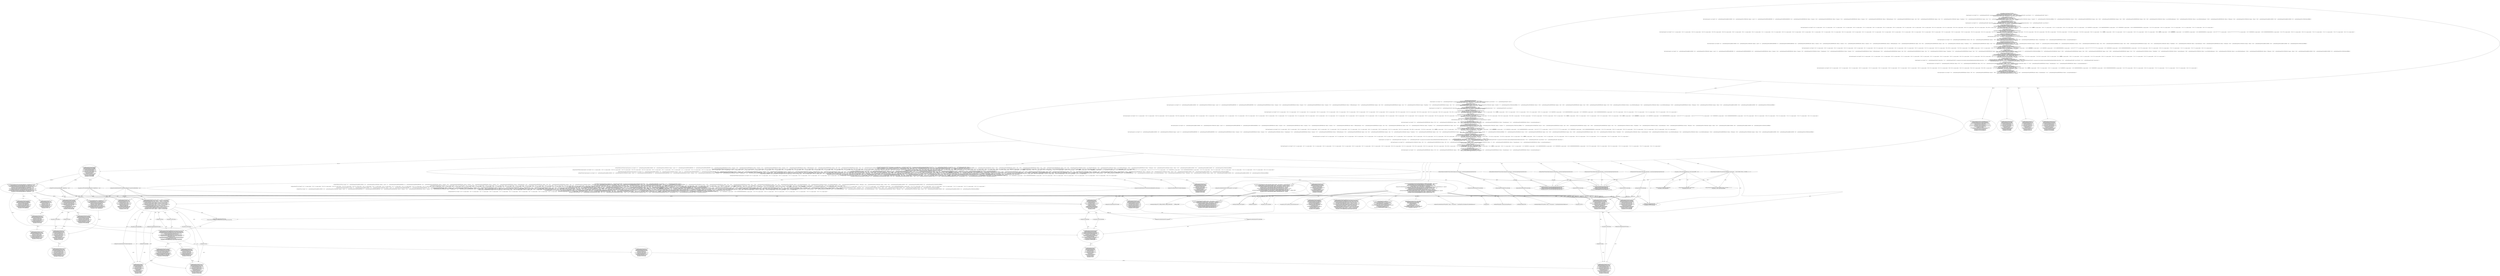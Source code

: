 digraph "Pattern" {
0 [label="testLegalAbstractClassNames#?#4:INSERT
testTagsWithResolver#?#5:INSERT
testIgnoreMethodNames#?#5:INSERT
testIgnoreHashCodeMethod#?#6:INSERT
testIgnoreNone#?#6:INSERT
testIgnoreOverriddenMethods#?#5:INSERT
test_generics_2#?#5:INSERT
testTagsWithSubclassesAllowed#?#5:INSERT
testIgnoreSome#?#6:INSERT
testTags#?#4:INSERT
testIgnoreNegativeOctalHex#?#7:INSERT
testMemberModifiers#?#4:INSERT
test_generics_3#?#4:INSERT
testIntegersOnly#?#6:INSERT
test_generics_1#?#6:INSERT" shape=ellipse]
1 [label="testLegalAbstractClassNames#?#3:\{
    checkConfig.addAttribute(\"legalAbstractClassNames\", \"AbstractClass\");
    String[] expected = new String[]\{ \"9:13: \" + getCheckMessage(MSG_KEY, \"com.puppycrawl.tools.checkstyle.coding.InputIllegalType.AbstractClass\"), \"16:13: \" + getCheckMessage(MSG_KEY, \"java.util.TreeSet\"), \"17:13: \" + getCheckMessage(MSG_KEY, \"TreeSet\") \};
    verify(checkConfig, getPath((\"coding\" + File.separator) + \"InputIllegalType.java\"), expected);
\}
testTagsWithResolver#?#3:\{
    checkConfig.addAttribute(\"allowUndeclaredRTE\", \"true\");
    final String[] expected = new String[]\{ \"14:5: \" + getCheckMessage(MSG_JAVADOC_MISSING), \"18:9: \" + getCheckMessage(MSG_UNUSED_TAG, \"@param\", \"unused\"), \"24: \" + getCheckMessage(MSG_RETURN_EXPECTED), \"33: \" + getCheckMessage(MSG_RETURN_EXPECTED), \"40:16: \" + getCheckMessage(MSG_EXCPECTED_TAG, \"@throws\", \"Exception\"), \"49:16: \" + getCheckMessage(MSG_EXCPECTED_TAG, \"@throws\", \"Exception\"), \"55:16: \" + getCheckMessage(MSG_EXCPECTED_TAG, \"@throws\", \"Exception\"), \"55:27: \" + getCheckMessage(MSG_EXCPECTED_TAG, \"@throws\", \"NullPointerException\"), \"60:22: \" + getCheckMessage(MSG_EXCPECTED_TAG, \"@param\", \"aOne\"), \"68:22: \" + getCheckMessage(MSG_EXCPECTED_TAG, \"@param\", \"aOne\"), \"72:9: \" + getCheckMessage(MSG_UNUSED_TAG, \"@param\", \"WrongParam\"), \"73:23: \" + getCheckMessage(MSG_EXCPECTED_TAG, \"@param\", \"aOne\"), \"73:33: \" + getCheckMessage(MSG_EXCPECTED_TAG, \"@param\", \"aTwo\"), \"78:8: \" + getCheckMessage(MSG_UNUSED_TAG, \"@param\", \"Unneeded\"), \"79: \" + getCheckMessage(MSG_UNUSED_TAG_GENERAL), \"87:8: \" + getCheckMessage(MSG_DUPLICATE_TAG, \"@return\"), \"109:23: \" + getCheckMessage(MSG_EXCPECTED_TAG, \"@param\", \"aOne\"), \"109:55: \" + getCheckMessage(MSG_EXCPECTED_TAG, \"@param\", \"aFour\"), \"109:66: \" + getCheckMessage(MSG_EXCPECTED_TAG, \"@param\", \"aFive\"), \"236:8: \" + getCheckMessage(MSG_UNUSED_TAG, \"@throws\", \"java.io.FileNotFoundException\"), \"254:8: \" + getCheckMessage(MSG_UNUSED_TAG, \"@throws\", \"java.io.FileNotFoundException\"), \"256:28: \" + getCheckMessage(MSG_EXCPECTED_TAG, \"@throws\", \"IOException\"), \"262:8: \" + getCheckMessage(MSG_UNUSED_TAG, \"@param\", \"aParam\"), \"320:9: \" + getCheckMessage(MSG_JAVADOC_MISSING), \"329:5: \" + getCheckMessage(MSG_JAVADOC_MISSING), \"333: \" + getCheckMessage(MSG_UNUSED_TAG_GENERAL) \};
    verify(checkConfig, getPath(\"checks/javadoc/InputTags.java\"), expected);
\}
testIgnoreMethodNames#?#3:\{
    checkConfig.addAttribute(\"ignoredMethodNames\", \"table2\");
    String[] expected = new String[]\{ \"6:13: \" + getCheckMessage(MSG_KEY, \"AbstractClass\"), \"9:13: \" + getCheckMessage(MSG_KEY, \"com.puppycrawl.tools.checkstyle.coding.InputIllegalType.AbstractClass\"), \"16:13: \" + getCheckMessage(MSG_KEY, \"java.util.TreeSet\") \};
    verify(checkConfig, getPath((\"coding\" + File.separator) + \"InputIllegalType.java\"), expected);
\}
testIgnoreHashCodeMethod#?#3:\{
    final DefaultConfiguration checkConfig = createCheckConfig(MagicNumberCheck.class);
    checkConfig.addAttribute(\"ignoreHashCodeMethod\", \"true\");
    final String[] expected = new String[]\{ \"41:26: '3' is a magic number.\", \"42:32: '1.5' is a magic number.\", \"43:27: '3' is a magic number.\", \"43:31: '4' is a magic number.\", \"45:29: '3' is a magic number.\", \"47:23: '3' is a magic number.\", \"48:26: '1.5' is a magic number.\", \"50:22: '3' is a magic number.\", \"50:29: '5' is a magic number.\", \"50:37: '3' is a magic number.\", \"54:26: '3' is a magic number.\", \"55:39: '3' is a magic number.\", \"60:25: '010' is a magic number.\", \"61:25: '011' is a magic number.\", \"63:30: '010L' is a magic number.\", \"64:30: '011l' is a magic number.\", \"68:24: '0x10' is a magic number.\", \"69:24: '0X011' is a magic number.\", \"71:29: '0x10L' is a magic number.\", \"72:29: '0X11l' is a magic number.\", \"85:28: '3' is a magic number.\", \"92:14: '0xffffffffL' is a magic number.\", \"100:30: '+3' is a magic number.\", \"101:29: '-2' is a magic number.\", \"102:35: '+3.5' is a magic number.\", \"103:36: '-2.5' is a magic number.\", \"111:35: '0x80000000' is a magic number.\", \"112:36: '0x8000000000000000L' is a magic number.\", \"115:37: '020000000000' is a magic number.\", \"116:38: '01000000000000000000000L' is a magic number.\", \"131:20: '378' is a magic number.\", \"165:16: '42' is a magic number.\", \"170:16: '13' is a magic number.\", \"174:15: '21' is a magic number.\", \"178:15: '37' is a magic number.\", \"182:15: '101' is a magic number.\" \};
    verify(checkConfig, getPath(\"InputMagicNumber.java\"), expected);
\}
testIgnoreNone#?#3:\{
    final DefaultConfiguration checkConfig = createCheckConfig(MagicNumberCheck.class);
    checkConfig.addAttribute(\"ignoreNumbers\", \"\");
    final String[] expected = new String[]\{ \"21:24: '1' is a magic number.\", \"22:25: '2' is a magic number.\", \"23:26: '0L' is a magic number.\", \"24:26: '0l' is a magic number.\", \"25:30: '0D' is a magic number.\", \"26:30: '0d' is a magic number.\", \"28:35: '2' is a magic number.\", \"30:20: '1' is a magic number.\", \"30:24: '2' is a magic number.\", \"31:21: '1' is a magic number.\", \"32:23: '1.0' is a magic number.\", \"32:29: '2.0' is a magic number.\", \"34:22: '0' is a magic number.\", \"34:29: '2' is a magic number.\", \"36:13: '1' is a magic number.\", \"36:17: '2' is a magic number.\", \"38:13: '1.0' is a magic number.\", \"38:19: '2.0' is a magic number.\", \"41:26: '3' is a magic number.\", \"42:32: '1.5' is a magic number.\", \"43:27: '3' is a magic number.\", \"43:31: '4' is a magic number.\", \"45:29: '3' is a magic number.\", \"47:23: '3' is a magic number.\", \"48:26: '1.5' is a magic number.\", \"50:22: '3' is a magic number.\", \"50:29: '5' is a magic number.\", \"50:37: '3' is a magic number.\", \"54:26: '3' is a magic number.\", \"55:39: '3' is a magic number.\", \"59:25: '00' is a magic number.\", \"60:25: '010' is a magic number.\", \"61:25: '011' is a magic number.\", \"63:30: '010L' is a magic number.\", \"64:30: '011l' is a magic number.\", \"67:23: '0x0' is a magic number.\", \"68:24: '0x10' is a magic number.\", \"69:24: '0X011' is a magic number.\", \"70:28: '0x0L' is a magic number.\", \"71:29: '0x10L' is a magic number.\", \"72:29: '0X11l' is a magic number.\", \"85:28: '3' is a magic number.\", \"92:14: '0xffffffffL' is a magic number.\", \"100:30: '+3' is a magic number.\", \"101:29: '-2' is a magic number.\", \"102:35: '+3.5' is a magic number.\", \"103:36: '-2.5' is a magic number.\", \"109:34: '0xffffffff' is a magic number.\", \"110:36: '0xffffffffffffffffL' is a magic number.\", \"111:35: '0x80000000' is a magic number.\", \"112:36: '0x8000000000000000L' is a magic number.\", \"113:36: '037777777777' is a magic number.\", \"114:38: '01777777777777777777777L' is a magic number.\", \"115:37: '020000000000' is a magic number.\", \"116:38: '01000000000000000000000L' is a magic number.\", \"131:20: '378' is a magic number.\", \"160:16: '31' is a magic number.\", \"165:16: '42' is a magic number.\", \"170:16: '13' is a magic number.\", \"174:15: '21' is a magic number.\", \"178:15: '37' is a magic number.\", \"182:15: '101' is a magic number.\" \};
    verify(checkConfig, getPath(\"InputMagicNumber.java\"), expected);
\}
testIgnoreOverriddenMethods#?#3:\{
    DefaultConfiguration checkConfig = createCheckConfig(IllegalThrowsCheck.class);
    String[] expected = new String[]\{  \};
    verify(checkConfig, getPath((\"coding\" + File.separator) + \"InputIllegalThrowsCheckIgnoreOverriddenMethods.java\"), expected);
\}
test_generics_2#?#3:\{
    checkConfig.addAttribute(\"allowThrowsTagsForSubclasses\", \"true\");
    final String[] expected = new String[]\{ \"17:34: \" + getCheckMessage(MSG_EXCPECTED_TAG, \"@throws\", \"RE\"), \"33:13: \" + getCheckMessage(MSG_EXCPECTED_TAG, \"@param\", \"<NPE>\"), \"40:12: \" + getCheckMessage(MSG_UNUSED_TAG, \"@throws\", \"E\"), \"43:38: \" + getCheckMessage(MSG_EXCPECTED_TAG, \"@throws\", \"RuntimeException\"), \"44:13: \" + getCheckMessage(MSG_EXCPECTED_TAG, \"@throws\", \"java.lang.RuntimeException\") \};
    verify(checkConfig, getPath(\"javadoc/TestGenerics.java\"), expected);
\}
testTagsWithSubclassesAllowed#?#3:\{
    checkConfig.addAttribute(\"allowThrowsTagsForSubclasses\", \"true\");
    final String[] expected = new String[]\{ \"14:5: \" + getCheckMessage(MSG_JAVADOC_MISSING), \"18:9: \" + getCheckMessage(MSG_UNUSED_TAG, \"@param\", \"unused\"), \"24: \" + getCheckMessage(MSG_RETURN_EXPECTED), \"33: \" + getCheckMessage(MSG_RETURN_EXPECTED), \"40:16: \" + getCheckMessage(MSG_EXCPECTED_TAG, \"@throws\", \"Exception\"), \"49:16: \" + getCheckMessage(MSG_EXCPECTED_TAG, \"@throws\", \"Exception\"), \"55:16: \" + getCheckMessage(MSG_EXCPECTED_TAG, \"@throws\", \"Exception\"), \"55:27: \" + getCheckMessage(MSG_EXCPECTED_TAG, \"@throws\", \"NullPointerException\"), \"60:22: \" + getCheckMessage(MSG_EXCPECTED_TAG, \"@param\", \"aOne\"), \"68:22: \" + getCheckMessage(MSG_EXCPECTED_TAG, \"@param\", \"aOne\"), \"72:9: \" + getCheckMessage(MSG_UNUSED_TAG, \"@param\", \"WrongParam\"), \"73:23: \" + getCheckMessage(MSG_EXCPECTED_TAG, \"@param\", \"aOne\"), \"73:33: \" + getCheckMessage(MSG_EXCPECTED_TAG, \"@param\", \"aTwo\"), \"78:8: \" + getCheckMessage(MSG_UNUSED_TAG, \"@param\", \"Unneeded\"), \"79: \" + getCheckMessage(MSG_UNUSED_TAG_GENERAL), \"87:8: \" + getCheckMessage(MSG_DUPLICATE_TAG, \"@return\"), \"109:23: \" + getCheckMessage(MSG_EXCPECTED_TAG, \"@param\", \"aOne\"), \"109:55: \" + getCheckMessage(MSG_EXCPECTED_TAG, \"@param\", \"aFour\"), \"109:66: \" + getCheckMessage(MSG_EXCPECTED_TAG, \"@param\", \"aFive\"), \"178:8: \" + getCheckMessage(MSG_UNUSED_TAG, \"@throws\", \"ThreadDeath\"), \"179:8: \" + getCheckMessage(MSG_UNUSED_TAG, \"@throws\", \"ArrayStoreException\"), \"256:28: \" + getCheckMessage(MSG_EXCPECTED_TAG, \"@throws\", \"IOException\"), \"262:8: \" + getCheckMessage(MSG_UNUSED_TAG, \"@param\", \"aParam\"), \"320:9: \" + getCheckMessage(MSG_JAVADOC_MISSING), \"329:5: \" + getCheckMessage(MSG_JAVADOC_MISSING), \"333: \" + getCheckMessage(MSG_UNUSED_TAG_GENERAL) \};
    verify(checkConfig, getPath(\"checks/javadoc/InputTags.java\"), expected);
\}
testIgnoreSome#?#3:\{
    final DefaultConfiguration checkConfig = createCheckConfig(MagicNumberCheck.class);
    checkConfig.addAttribute(\"ignoreNumbers\", \"0, 1, 3.0, 8, 16\");
    final String[] expected = new String[]\{ \"22:25: '2' is a magic number.\", \"28:35: '2' is a magic number.\", \"30:24: '2' is a magic number.\", \"32:29: '2.0' is a magic number.\", \"34:29: '2' is a magic number.\", \"36:17: '2' is a magic number.\", \"38:19: '2.0' is a magic number.\", \"42:32: '1.5' is a magic number.\", \"43:31: '4' is a magic number.\", \"48:26: '1.5' is a magic number.\", \"50:29: '5' is a magic number.\", \"61:25: '011' is a magic number.\", \"64:30: '011l' is a magic number.\", \"69:24: '0X011' is a magic number.\", \"72:29: '0X11l' is a magic number.\", \"92:14: '0xffffffffL' is a magic number.\", \"101:29: '-2' is a magic number.\", \"102:35: '+3.5' is a magic number.\", \"103:36: '-2.5' is a magic number.\", \"109:34: '0xffffffff' is a magic number.\", \"110:36: '0xffffffffffffffffL' is a magic number.\", \"111:35: '0x80000000' is a magic number.\", \"112:36: '0x8000000000000000L' is a magic number.\", \"113:36: '037777777777' is a magic number.\", \"114:38: '01777777777777777777777L' is a magic number.\", \"115:37: '020000000000' is a magic number.\", \"116:38: '01000000000000000000000L' is a magic number.\", \"131:20: '378' is a magic number.\", \"160:16: '31' is a magic number.\", \"165:16: '42' is a magic number.\", \"170:16: '13' is a magic number.\", \"174:15: '21' is a magic number.\", \"178:15: '37' is a magic number.\", \"182:15: '101' is a magic number.\" \};
    verify(checkConfig, getPath(\"InputMagicNumber.java\"), expected);
\}
testTags#?#3:\{
    final String[] expected = new String[]\{ \"14:5: \" + getCheckMessage(MSG_JAVADOC_MISSING), \"18:9: \" + getCheckMessage(MSG_UNUSED_TAG, \"@param\", \"unused\"), \"24: \" + getCheckMessage(MSG_RETURN_EXPECTED), \"33: \" + getCheckMessage(MSG_RETURN_EXPECTED), \"40:16: \" + getCheckMessage(MSG_EXCPECTED_TAG, \"@throws\", \"Exception\"), \"49:16: \" + getCheckMessage(MSG_EXCPECTED_TAG, \"@throws\", \"Exception\"), \"53:9: \" + getCheckMessage(MSG_UNUSED_TAG, \"@throws\", \"WrongException\"), \"55:16: \" + getCheckMessage(MSG_EXCPECTED_TAG, \"@throws\", \"Exception\"), \"55:27: \" + getCheckMessage(MSG_EXCPECTED_TAG, \"@throws\", \"NullPointerException\"), \"60:22: \" + getCheckMessage(MSG_EXCPECTED_TAG, \"@param\", \"aOne\"), \"68:22: \" + getCheckMessage(MSG_EXCPECTED_TAG, \"@param\", \"aOne\"), \"72:9: \" + getCheckMessage(MSG_UNUSED_TAG, \"@param\", \"WrongParam\"), \"73:23: \" + getCheckMessage(MSG_EXCPECTED_TAG, \"@param\", \"aOne\"), \"73:33: \" + getCheckMessage(MSG_EXCPECTED_TAG, \"@param\", \"aTwo\"), \"78:8: \" + getCheckMessage(MSG_UNUSED_TAG, \"@param\", \"Unneeded\"), \"79: \" + getCheckMessage(MSG_UNUSED_TAG_GENERAL), \"87:8: \" + getCheckMessage(MSG_DUPLICATE_TAG, \"@return\"), \"109:23: \" + getCheckMessage(MSG_EXCPECTED_TAG, \"@param\", \"aOne\"), \"109:55: \" + getCheckMessage(MSG_EXCPECTED_TAG, \"@param\", \"aFour\"), \"109:66: \" + getCheckMessage(MSG_EXCPECTED_TAG, \"@param\", \"aFive\"), \"178:8: \" + getCheckMessage(MSG_UNUSED_TAG, \"@throws\", \"ThreadDeath\"), \"179:8: \" + getCheckMessage(MSG_UNUSED_TAG, \"@throws\", \"ArrayStoreException\"), \"236:8: \" + getCheckMessage(MSG_UNUSED_TAG, \"@throws\", \"java.io.FileNotFoundException\"), \"254:8: \" + getCheckMessage(MSG_UNUSED_TAG, \"@throws\", \"java.io.FileNotFoundException\"), \"256:28: \" + getCheckMessage(MSG_EXCPECTED_TAG, \"@throws\", \"IOException\"), \"262:8: \" + getCheckMessage(MSG_UNUSED_TAG, \"@param\", \"aParam\"), \"320:9: \" + getCheckMessage(MSG_JAVADOC_MISSING), \"329:5: \" + getCheckMessage(MSG_JAVADOC_MISSING), \"333: \" + getCheckMessage(MSG_UNUSED_TAG_GENERAL) \};
    verify(checkConfig, getPath(\"checks/javadoc/InputTags.java\"), expected);
\}
testIgnoreNegativeOctalHex#?#3:\{
    final DefaultConfiguration checkConfig = createCheckConfig(MagicNumberCheck.class);
    checkConfig.addAttribute(\"ignoreNumbers\", \"-9223372036854775808, -2147483648, -1, 0, 1, 2\");
    checkConfig.addAttribute(\"tokens\", \"NUM_INT, NUM_LONG\");
    final String[] expected = new String[]\{ \"41:26: '3' is a magic number.\", \"43:27: '3' is a magic number.\", \"43:31: '4' is a magic number.\", \"45:29: '3' is a magic number.\", \"47:23: '3' is a magic number.\", \"50:22: '3' is a magic number.\", \"50:29: '5' is a magic number.\", \"50:37: '3' is a magic number.\", \"54:26: '3' is a magic number.\", \"55:39: '3' is a magic number.\", \"60:25: '010' is a magic number.\", \"61:25: '011' is a magic number.\", \"63:30: '010L' is a magic number.\", \"64:30: '011l' is a magic number.\", \"68:24: '0x10' is a magic number.\", \"69:24: '0X011' is a magic number.\", \"71:29: '0x10L' is a magic number.\", \"72:29: '0X11l' is a magic number.\", \"85:28: '3' is a magic number.\", \"92:14: '0xffffffffL' is a magic number.\", \"100:30: '+3' is a magic number.\", \"101:29: '-2' is a magic number.\", \"131:20: '378' is a magic number.\", \"160:16: '31' is a magic number.\", \"165:16: '42' is a magic number.\", \"170:16: '13' is a magic number.\", \"174:15: '21' is a magic number.\", \"178:15: '37' is a magic number.\", \"182:15: '101' is a magic number.\" \};
    verify(checkConfig, getPath(\"InputMagicNumber.java\"), expected);
\}
testMemberModifiers#?#3:\{
    checkConfig.addAttribute(\"memberModifiers\", \"LITERAL_PRIVATE, LITERAL_PROTECTED,\" + \" LITERAL_STATIC\");
    String[] expected = new String[]\{ \"6:13: \" + getCheckMessage(MSG_KEY, \"AbstractClass\"), \"9:13: \" + getCheckMessage(MSG_KEY, \"com.puppycrawl.tools.checkstyle.coding.InputIllegalTypeMemberModifiers.AbstractClass\"), \"16:13: \" + getCheckMessage(MSG_KEY, \"java.util.TreeSet\"), \"17:13: \" + getCheckMessage(MSG_KEY, \"TreeSet\"), \"23:15: \" + getCheckMessage(MSG_KEY, \"com.puppycrawl.tools.checkstyle.coding.InputIllegalTypeMemberModifiers.AbstractClass\"), \"25:25: \" + getCheckMessage(MSG_KEY, \"java.util.TreeSet\"), \"33:15: \" + getCheckMessage(MSG_KEY, \"AbstractClass\") \};
    verify(checkConfig, getPath((\"coding\" + File.separator) + \"InputIllegalTypeMemberModifiers.java\"), expected);
\}
test_generics_3#?#3:\{
    final String[] expected = new String[]\{ \"8:8: \" + getCheckMessage(MSG_UNUSED_TAG, \"@throws\", \"RE\"), \"17:34: \" + getCheckMessage(MSG_EXCPECTED_TAG, \"@throws\", \"RE\"), \"33:13: \" + getCheckMessage(MSG_EXCPECTED_TAG, \"@param\", \"<NPE>\"), \"40:12: \" + getCheckMessage(MSG_UNUSED_TAG, \"@throws\", \"E\"), \"43:38: \" + getCheckMessage(MSG_EXCPECTED_TAG, \"@throws\", \"RuntimeException\"), \"44:13: \" + getCheckMessage(MSG_EXCPECTED_TAG, \"@throws\", \"java.lang.RuntimeException\") \};
    verify(checkConfig, getPath(\"javadoc/TestGenerics.java\"), expected);
\}
testIntegersOnly#?#3:\{
    final DefaultConfiguration checkConfig = createCheckConfig(MagicNumberCheck.class);
    checkConfig.addAttribute(\"tokens\", \"NUM_INT, NUM_LONG\");
    final String[] expected = new String[]\{ \"41:26: '3' is a magic number.\", \"43:27: '3' is a magic number.\", \"43:31: '4' is a magic number.\", \"45:29: '3' is a magic number.\", \"47:23: '3' is a magic number.\", \"50:22: '3' is a magic number.\", \"50:29: '5' is a magic number.\", \"50:37: '3' is a magic number.\", \"54:26: '3' is a magic number.\", \"55:39: '3' is a magic number.\", \"60:25: '010' is a magic number.\", \"61:25: '011' is a magic number.\", \"63:30: '010L' is a magic number.\", \"64:30: '011l' is a magic number.\", \"68:24: '0x10' is a magic number.\", \"69:24: '0X011' is a magic number.\", \"71:29: '0x10L' is a magic number.\", \"72:29: '0X11l' is a magic number.\", \"85:28: '3' is a magic number.\", \"92:14: '0xffffffffL' is a magic number.\", \"100:30: '+3' is a magic number.\", \"101:29: '-2' is a magic number.\", \"111:35: '0x80000000' is a magic number.\", \"112:36: '0x8000000000000000L' is a magic number.\", \"115:37: '020000000000' is a magic number.\", \"116:38: '01000000000000000000000L' is a magic number.\", \"131:20: '378' is a magic number.\", \"160:16: '31' is a magic number.\", \"165:16: '42' is a magic number.\", \"170:16: '13' is a magic number.\", \"174:15: '21' is a magic number.\", \"178:15: '37' is a magic number.\", \"182:15: '101' is a magic number.\" \};
    verify(checkConfig, getPath(\"InputMagicNumber.java\"), expected);
\}
test_generics_1#?#3:\{
    checkConfig.addAttribute(\"allowThrowsTagsForSubclasses\", \"true\");
    checkConfig.addAttribute(\"allowUndeclaredRTE\", \"true\");
    final String[] expected = new String[]\{ \"17:34: \" + getCheckMessage(MSG_EXCPECTED_TAG, \"@throws\", \"RE\"), \"33:13: \" + getCheckMessage(MSG_EXCPECTED_TAG, \"@param\", \"<NPE>\"), \"40:12: \" + getCheckMessage(MSG_UNUSED_TAG, \"@throws\", \"E\"), \"43:38: \" + getCheckMessage(MSG_EXCPECTED_TAG, \"@throws\", \"RuntimeException\"), \"44:13: \" + getCheckMessage(MSG_EXCPECTED_TAG, \"@throws\", \"java.lang.RuntimeException\") \};
    verify(checkConfig, getPath(\"javadoc/TestGenerics.java\"), expected);
\}" shape=ellipse]
2 [label="testLegalAbstractClassNames#?#3:@Test
public void testLegalAbstractClassNames() throws Exception \{
    checkConfig.addAttribute(\"legalAbstractClassNames\", \"AbstractClass\");
    String[] expected = new String[]\{ \"9:13: \" + getCheckMessage(MSG_KEY, \"com.puppycrawl.tools.checkstyle.coding.InputIllegalType.AbstractClass\"), \"16:13: \" + getCheckMessage(MSG_KEY, \"java.util.TreeSet\"), \"17:13: \" + getCheckMessage(MSG_KEY, \"TreeSet\") \};
    verify(checkConfig, getPath((\"coding\" + File.separator) + \"InputIllegalType.java\"), expected);
\}
testTagsWithResolver#?#3:@Test
public void testTagsWithResolver() throws Exception \{
    checkConfig.addAttribute(\"allowUndeclaredRTE\", \"true\");
    final String[] expected = new String[]\{ \"14:5: \" + getCheckMessage(MSG_JAVADOC_MISSING), \"18:9: \" + getCheckMessage(MSG_UNUSED_TAG, \"@param\", \"unused\"), \"24: \" + getCheckMessage(MSG_RETURN_EXPECTED), \"33: \" + getCheckMessage(MSG_RETURN_EXPECTED), \"40:16: \" + getCheckMessage(MSG_EXCPECTED_TAG, \"@throws\", \"Exception\"), \"49:16: \" + getCheckMessage(MSG_EXCPECTED_TAG, \"@throws\", \"Exception\"), \"55:16: \" + getCheckMessage(MSG_EXCPECTED_TAG, \"@throws\", \"Exception\"), \"55:27: \" + getCheckMessage(MSG_EXCPECTED_TAG, \"@throws\", \"NullPointerException\"), \"60:22: \" + getCheckMessage(MSG_EXCPECTED_TAG, \"@param\", \"aOne\"), \"68:22: \" + getCheckMessage(MSG_EXCPECTED_TAG, \"@param\", \"aOne\"), \"72:9: \" + getCheckMessage(MSG_UNUSED_TAG, \"@param\", \"WrongParam\"), \"73:23: \" + getCheckMessage(MSG_EXCPECTED_TAG, \"@param\", \"aOne\"), \"73:33: \" + getCheckMessage(MSG_EXCPECTED_TAG, \"@param\", \"aTwo\"), \"78:8: \" + getCheckMessage(MSG_UNUSED_TAG, \"@param\", \"Unneeded\"), \"79: \" + getCheckMessage(MSG_UNUSED_TAG_GENERAL), \"87:8: \" + getCheckMessage(MSG_DUPLICATE_TAG, \"@return\"), \"109:23: \" + getCheckMessage(MSG_EXCPECTED_TAG, \"@param\", \"aOne\"), \"109:55: \" + getCheckMessage(MSG_EXCPECTED_TAG, \"@param\", \"aFour\"), \"109:66: \" + getCheckMessage(MSG_EXCPECTED_TAG, \"@param\", \"aFive\"), \"236:8: \" + getCheckMessage(MSG_UNUSED_TAG, \"@throws\", \"java.io.FileNotFoundException\"), \"254:8: \" + getCheckMessage(MSG_UNUSED_TAG, \"@throws\", \"java.io.FileNotFoundException\"), \"256:28: \" + getCheckMessage(MSG_EXCPECTED_TAG, \"@throws\", \"IOException\"), \"262:8: \" + getCheckMessage(MSG_UNUSED_TAG, \"@param\", \"aParam\"), \"320:9: \" + getCheckMessage(MSG_JAVADOC_MISSING), \"329:5: \" + getCheckMessage(MSG_JAVADOC_MISSING), \"333: \" + getCheckMessage(MSG_UNUSED_TAG_GENERAL) \};
    verify(checkConfig, getPath(\"checks/javadoc/InputTags.java\"), expected);
\}
testIgnoreMethodNames#?#3:@Test
public void testIgnoreMethodNames() throws Exception \{
    checkConfig.addAttribute(\"ignoredMethodNames\", \"table2\");
    String[] expected = new String[]\{ \"6:13: \" + getCheckMessage(MSG_KEY, \"AbstractClass\"), \"9:13: \" + getCheckMessage(MSG_KEY, \"com.puppycrawl.tools.checkstyle.coding.InputIllegalType.AbstractClass\"), \"16:13: \" + getCheckMessage(MSG_KEY, \"java.util.TreeSet\") \};
    verify(checkConfig, getPath((\"coding\" + File.separator) + \"InputIllegalType.java\"), expected);
\}
testIgnoreHashCodeMethod#?#3:@Test
public void testIgnoreHashCodeMethod() throws Exception \{
    final DefaultConfiguration checkConfig = createCheckConfig(MagicNumberCheck.class);
    checkConfig.addAttribute(\"ignoreHashCodeMethod\", \"true\");
    final String[] expected = new String[]\{ \"41:26: '3' is a magic number.\", \"42:32: '1.5' is a magic number.\", \"43:27: '3' is a magic number.\", \"43:31: '4' is a magic number.\", \"45:29: '3' is a magic number.\", \"47:23: '3' is a magic number.\", \"48:26: '1.5' is a magic number.\", \"50:22: '3' is a magic number.\", \"50:29: '5' is a magic number.\", \"50:37: '3' is a magic number.\", \"54:26: '3' is a magic number.\", \"55:39: '3' is a magic number.\", \"60:25: '010' is a magic number.\", \"61:25: '011' is a magic number.\", \"63:30: '010L' is a magic number.\", \"64:30: '011l' is a magic number.\", \"68:24: '0x10' is a magic number.\", \"69:24: '0X011' is a magic number.\", \"71:29: '0x10L' is a magic number.\", \"72:29: '0X11l' is a magic number.\", \"85:28: '3' is a magic number.\", \"92:14: '0xffffffffL' is a magic number.\", \"100:30: '+3' is a magic number.\", \"101:29: '-2' is a magic number.\", \"102:35: '+3.5' is a magic number.\", \"103:36: '-2.5' is a magic number.\", \"111:35: '0x80000000' is a magic number.\", \"112:36: '0x8000000000000000L' is a magic number.\", \"115:37: '020000000000' is a magic number.\", \"116:38: '01000000000000000000000L' is a magic number.\", \"131:20: '378' is a magic number.\", \"165:16: '42' is a magic number.\", \"170:16: '13' is a magic number.\", \"174:15: '21' is a magic number.\", \"178:15: '37' is a magic number.\", \"182:15: '101' is a magic number.\" \};
    verify(checkConfig, getPath(\"InputMagicNumber.java\"), expected);
\}
testIgnoreNone#?#3:@Test
public void testIgnoreNone() throws Exception \{
    final DefaultConfiguration checkConfig = createCheckConfig(MagicNumberCheck.class);
    checkConfig.addAttribute(\"ignoreNumbers\", \"\");
    final String[] expected = new String[]\{ \"21:24: '1' is a magic number.\", \"22:25: '2' is a magic number.\", \"23:26: '0L' is a magic number.\", \"24:26: '0l' is a magic number.\", \"25:30: '0D' is a magic number.\", \"26:30: '0d' is a magic number.\", \"28:35: '2' is a magic number.\", \"30:20: '1' is a magic number.\", \"30:24: '2' is a magic number.\", \"31:21: '1' is a magic number.\", \"32:23: '1.0' is a magic number.\", \"32:29: '2.0' is a magic number.\", \"34:22: '0' is a magic number.\", \"34:29: '2' is a magic number.\", \"36:13: '1' is a magic number.\", \"36:17: '2' is a magic number.\", \"38:13: '1.0' is a magic number.\", \"38:19: '2.0' is a magic number.\", \"41:26: '3' is a magic number.\", \"42:32: '1.5' is a magic number.\", \"43:27: '3' is a magic number.\", \"43:31: '4' is a magic number.\", \"45:29: '3' is a magic number.\", \"47:23: '3' is a magic number.\", \"48:26: '1.5' is a magic number.\", \"50:22: '3' is a magic number.\", \"50:29: '5' is a magic number.\", \"50:37: '3' is a magic number.\", \"54:26: '3' is a magic number.\", \"55:39: '3' is a magic number.\", \"59:25: '00' is a magic number.\", \"60:25: '010' is a magic number.\", \"61:25: '011' is a magic number.\", \"63:30: '010L' is a magic number.\", \"64:30: '011l' is a magic number.\", \"67:23: '0x0' is a magic number.\", \"68:24: '0x10' is a magic number.\", \"69:24: '0X011' is a magic number.\", \"70:28: '0x0L' is a magic number.\", \"71:29: '0x10L' is a magic number.\", \"72:29: '0X11l' is a magic number.\", \"85:28: '3' is a magic number.\", \"92:14: '0xffffffffL' is a magic number.\", \"100:30: '+3' is a magic number.\", \"101:29: '-2' is a magic number.\", \"102:35: '+3.5' is a magic number.\", \"103:36: '-2.5' is a magic number.\", \"109:34: '0xffffffff' is a magic number.\", \"110:36: '0xffffffffffffffffL' is a magic number.\", \"111:35: '0x80000000' is a magic number.\", \"112:36: '0x8000000000000000L' is a magic number.\", \"113:36: '037777777777' is a magic number.\", \"114:38: '01777777777777777777777L' is a magic number.\", \"115:37: '020000000000' is a magic number.\", \"116:38: '01000000000000000000000L' is a magic number.\", \"131:20: '378' is a magic number.\", \"160:16: '31' is a magic number.\", \"165:16: '42' is a magic number.\", \"170:16: '13' is a magic number.\", \"174:15: '21' is a magic number.\", \"178:15: '37' is a magic number.\", \"182:15: '101' is a magic number.\" \};
    verify(checkConfig, getPath(\"InputMagicNumber.java\"), expected);
\}
testIgnoreOverriddenMethods#?#3:@Test
public void testIgnoreOverriddenMethods() throws Exception \{
    DefaultConfiguration checkConfig = createCheckConfig(IllegalThrowsCheck.class);
    String[] expected = new String[]\{  \};
    verify(checkConfig, getPath((\"coding\" + File.separator) + \"InputIllegalThrowsCheckIgnoreOverriddenMethods.java\"), expected);
\}
test_generics_2#?#3:@Test
public void test_generics_2() throws Exception \{
    checkConfig.addAttribute(\"allowThrowsTagsForSubclasses\", \"true\");
    final String[] expected = new String[]\{ \"17:34: \" + getCheckMessage(MSG_EXCPECTED_TAG, \"@throws\", \"RE\"), \"33:13: \" + getCheckMessage(MSG_EXCPECTED_TAG, \"@param\", \"<NPE>\"), \"40:12: \" + getCheckMessage(MSG_UNUSED_TAG, \"@throws\", \"E\"), \"43:38: \" + getCheckMessage(MSG_EXCPECTED_TAG, \"@throws\", \"RuntimeException\"), \"44:13: \" + getCheckMessage(MSG_EXCPECTED_TAG, \"@throws\", \"java.lang.RuntimeException\") \};
    verify(checkConfig, getPath(\"javadoc/TestGenerics.java\"), expected);
\}
testTagsWithSubclassesAllowed#?#3:@Test
public void testTagsWithSubclassesAllowed() throws Exception \{
    checkConfig.addAttribute(\"allowThrowsTagsForSubclasses\", \"true\");
    final String[] expected = new String[]\{ \"14:5: \" + getCheckMessage(MSG_JAVADOC_MISSING), \"18:9: \" + getCheckMessage(MSG_UNUSED_TAG, \"@param\", \"unused\"), \"24: \" + getCheckMessage(MSG_RETURN_EXPECTED), \"33: \" + getCheckMessage(MSG_RETURN_EXPECTED), \"40:16: \" + getCheckMessage(MSG_EXCPECTED_TAG, \"@throws\", \"Exception\"), \"49:16: \" + getCheckMessage(MSG_EXCPECTED_TAG, \"@throws\", \"Exception\"), \"55:16: \" + getCheckMessage(MSG_EXCPECTED_TAG, \"@throws\", \"Exception\"), \"55:27: \" + getCheckMessage(MSG_EXCPECTED_TAG, \"@throws\", \"NullPointerException\"), \"60:22: \" + getCheckMessage(MSG_EXCPECTED_TAG, \"@param\", \"aOne\"), \"68:22: \" + getCheckMessage(MSG_EXCPECTED_TAG, \"@param\", \"aOne\"), \"72:9: \" + getCheckMessage(MSG_UNUSED_TAG, \"@param\", \"WrongParam\"), \"73:23: \" + getCheckMessage(MSG_EXCPECTED_TAG, \"@param\", \"aOne\"), \"73:33: \" + getCheckMessage(MSG_EXCPECTED_TAG, \"@param\", \"aTwo\"), \"78:8: \" + getCheckMessage(MSG_UNUSED_TAG, \"@param\", \"Unneeded\"), \"79: \" + getCheckMessage(MSG_UNUSED_TAG_GENERAL), \"87:8: \" + getCheckMessage(MSG_DUPLICATE_TAG, \"@return\"), \"109:23: \" + getCheckMessage(MSG_EXCPECTED_TAG, \"@param\", \"aOne\"), \"109:55: \" + getCheckMessage(MSG_EXCPECTED_TAG, \"@param\", \"aFour\"), \"109:66: \" + getCheckMessage(MSG_EXCPECTED_TAG, \"@param\", \"aFive\"), \"178:8: \" + getCheckMessage(MSG_UNUSED_TAG, \"@throws\", \"ThreadDeath\"), \"179:8: \" + getCheckMessage(MSG_UNUSED_TAG, \"@throws\", \"ArrayStoreException\"), \"256:28: \" + getCheckMessage(MSG_EXCPECTED_TAG, \"@throws\", \"IOException\"), \"262:8: \" + getCheckMessage(MSG_UNUSED_TAG, \"@param\", \"aParam\"), \"320:9: \" + getCheckMessage(MSG_JAVADOC_MISSING), \"329:5: \" + getCheckMessage(MSG_JAVADOC_MISSING), \"333: \" + getCheckMessage(MSG_UNUSED_TAG_GENERAL) \};
    verify(checkConfig, getPath(\"checks/javadoc/InputTags.java\"), expected);
\}
testIgnoreSome#?#3:@Test
public void testIgnoreSome() throws Exception \{
    final DefaultConfiguration checkConfig = createCheckConfig(MagicNumberCheck.class);
    checkConfig.addAttribute(\"ignoreNumbers\", \"0, 1, 3.0, 8, 16\");
    final String[] expected = new String[]\{ \"22:25: '2' is a magic number.\", \"28:35: '2' is a magic number.\", \"30:24: '2' is a magic number.\", \"32:29: '2.0' is a magic number.\", \"34:29: '2' is a magic number.\", \"36:17: '2' is a magic number.\", \"38:19: '2.0' is a magic number.\", \"42:32: '1.5' is a magic number.\", \"43:31: '4' is a magic number.\", \"48:26: '1.5' is a magic number.\", \"50:29: '5' is a magic number.\", \"61:25: '011' is a magic number.\", \"64:30: '011l' is a magic number.\", \"69:24: '0X011' is a magic number.\", \"72:29: '0X11l' is a magic number.\", \"92:14: '0xffffffffL' is a magic number.\", \"101:29: '-2' is a magic number.\", \"102:35: '+3.5' is a magic number.\", \"103:36: '-2.5' is a magic number.\", \"109:34: '0xffffffff' is a magic number.\", \"110:36: '0xffffffffffffffffL' is a magic number.\", \"111:35: '0x80000000' is a magic number.\", \"112:36: '0x8000000000000000L' is a magic number.\", \"113:36: '037777777777' is a magic number.\", \"114:38: '01777777777777777777777L' is a magic number.\", \"115:37: '020000000000' is a magic number.\", \"116:38: '01000000000000000000000L' is a magic number.\", \"131:20: '378' is a magic number.\", \"160:16: '31' is a magic number.\", \"165:16: '42' is a magic number.\", \"170:16: '13' is a magic number.\", \"174:15: '21' is a magic number.\", \"178:15: '37' is a magic number.\", \"182:15: '101' is a magic number.\" \};
    verify(checkConfig, getPath(\"InputMagicNumber.java\"), expected);
\}
testTags#?#3:@Test
public void testTags() throws Exception \{
    final String[] expected = new String[]\{ \"14:5: \" + getCheckMessage(MSG_JAVADOC_MISSING), \"18:9: \" + getCheckMessage(MSG_UNUSED_TAG, \"@param\", \"unused\"), \"24: \" + getCheckMessage(MSG_RETURN_EXPECTED), \"33: \" + getCheckMessage(MSG_RETURN_EXPECTED), \"40:16: \" + getCheckMessage(MSG_EXCPECTED_TAG, \"@throws\", \"Exception\"), \"49:16: \" + getCheckMessage(MSG_EXCPECTED_TAG, \"@throws\", \"Exception\"), \"53:9: \" + getCheckMessage(MSG_UNUSED_TAG, \"@throws\", \"WrongException\"), \"55:16: \" + getCheckMessage(MSG_EXCPECTED_TAG, \"@throws\", \"Exception\"), \"55:27: \" + getCheckMessage(MSG_EXCPECTED_TAG, \"@throws\", \"NullPointerException\"), \"60:22: \" + getCheckMessage(MSG_EXCPECTED_TAG, \"@param\", \"aOne\"), \"68:22: \" + getCheckMessage(MSG_EXCPECTED_TAG, \"@param\", \"aOne\"), \"72:9: \" + getCheckMessage(MSG_UNUSED_TAG, \"@param\", \"WrongParam\"), \"73:23: \" + getCheckMessage(MSG_EXCPECTED_TAG, \"@param\", \"aOne\"), \"73:33: \" + getCheckMessage(MSG_EXCPECTED_TAG, \"@param\", \"aTwo\"), \"78:8: \" + getCheckMessage(MSG_UNUSED_TAG, \"@param\", \"Unneeded\"), \"79: \" + getCheckMessage(MSG_UNUSED_TAG_GENERAL), \"87:8: \" + getCheckMessage(MSG_DUPLICATE_TAG, \"@return\"), \"109:23: \" + getCheckMessage(MSG_EXCPECTED_TAG, \"@param\", \"aOne\"), \"109:55: \" + getCheckMessage(MSG_EXCPECTED_TAG, \"@param\", \"aFour\"), \"109:66: \" + getCheckMessage(MSG_EXCPECTED_TAG, \"@param\", \"aFive\"), \"178:8: \" + getCheckMessage(MSG_UNUSED_TAG, \"@throws\", \"ThreadDeath\"), \"179:8: \" + getCheckMessage(MSG_UNUSED_TAG, \"@throws\", \"ArrayStoreException\"), \"236:8: \" + getCheckMessage(MSG_UNUSED_TAG, \"@throws\", \"java.io.FileNotFoundException\"), \"254:8: \" + getCheckMessage(MSG_UNUSED_TAG, \"@throws\", \"java.io.FileNotFoundException\"), \"256:28: \" + getCheckMessage(MSG_EXCPECTED_TAG, \"@throws\", \"IOException\"), \"262:8: \" + getCheckMessage(MSG_UNUSED_TAG, \"@param\", \"aParam\"), \"320:9: \" + getCheckMessage(MSG_JAVADOC_MISSING), \"329:5: \" + getCheckMessage(MSG_JAVADOC_MISSING), \"333: \" + getCheckMessage(MSG_UNUSED_TAG_GENERAL) \};
    verify(checkConfig, getPath(\"checks/javadoc/InputTags.java\"), expected);
\}
testIgnoreNegativeOctalHex#?#3:@Test
public void testIgnoreNegativeOctalHex() throws Exception \{
    final DefaultConfiguration checkConfig = createCheckConfig(MagicNumberCheck.class);
    checkConfig.addAttribute(\"ignoreNumbers\", \"-9223372036854775808, -2147483648, -1, 0, 1, 2\");
    checkConfig.addAttribute(\"tokens\", \"NUM_INT, NUM_LONG\");
    final String[] expected = new String[]\{ \"41:26: '3' is a magic number.\", \"43:27: '3' is a magic number.\", \"43:31: '4' is a magic number.\", \"45:29: '3' is a magic number.\", \"47:23: '3' is a magic number.\", \"50:22: '3' is a magic number.\", \"50:29: '5' is a magic number.\", \"50:37: '3' is a magic number.\", \"54:26: '3' is a magic number.\", \"55:39: '3' is a magic number.\", \"60:25: '010' is a magic number.\", \"61:25: '011' is a magic number.\", \"63:30: '010L' is a magic number.\", \"64:30: '011l' is a magic number.\", \"68:24: '0x10' is a magic number.\", \"69:24: '0X011' is a magic number.\", \"71:29: '0x10L' is a magic number.\", \"72:29: '0X11l' is a magic number.\", \"85:28: '3' is a magic number.\", \"92:14: '0xffffffffL' is a magic number.\", \"100:30: '+3' is a magic number.\", \"101:29: '-2' is a magic number.\", \"131:20: '378' is a magic number.\", \"160:16: '31' is a magic number.\", \"165:16: '42' is a magic number.\", \"170:16: '13' is a magic number.\", \"174:15: '21' is a magic number.\", \"178:15: '37' is a magic number.\", \"182:15: '101' is a magic number.\" \};
    verify(checkConfig, getPath(\"InputMagicNumber.java\"), expected);
\}
testMemberModifiers#?#3:@Test
public void testMemberModifiers() throws Exception \{
    checkConfig.addAttribute(\"memberModifiers\", \"LITERAL_PRIVATE, LITERAL_PROTECTED,\" + \" LITERAL_STATIC\");
    String[] expected = new String[]\{ \"6:13: \" + getCheckMessage(MSG_KEY, \"AbstractClass\"), \"9:13: \" + getCheckMessage(MSG_KEY, \"com.puppycrawl.tools.checkstyle.coding.InputIllegalTypeMemberModifiers.AbstractClass\"), \"16:13: \" + getCheckMessage(MSG_KEY, \"java.util.TreeSet\"), \"17:13: \" + getCheckMessage(MSG_KEY, \"TreeSet\"), \"23:15: \" + getCheckMessage(MSG_KEY, \"com.puppycrawl.tools.checkstyle.coding.InputIllegalTypeMemberModifiers.AbstractClass\"), \"25:25: \" + getCheckMessage(MSG_KEY, \"java.util.TreeSet\"), \"33:15: \" + getCheckMessage(MSG_KEY, \"AbstractClass\") \};
    verify(checkConfig, getPath((\"coding\" + File.separator) + \"InputIllegalTypeMemberModifiers.java\"), expected);
\}
test_generics_3#?#3:@Test
public void test_generics_3() throws Exception \{
    final String[] expected = new String[]\{ \"8:8: \" + getCheckMessage(MSG_UNUSED_TAG, \"@throws\", \"RE\"), \"17:34: \" + getCheckMessage(MSG_EXCPECTED_TAG, \"@throws\", \"RE\"), \"33:13: \" + getCheckMessage(MSG_EXCPECTED_TAG, \"@param\", \"<NPE>\"), \"40:12: \" + getCheckMessage(MSG_UNUSED_TAG, \"@throws\", \"E\"), \"43:38: \" + getCheckMessage(MSG_EXCPECTED_TAG, \"@throws\", \"RuntimeException\"), \"44:13: \" + getCheckMessage(MSG_EXCPECTED_TAG, \"@throws\", \"java.lang.RuntimeException\") \};
    verify(checkConfig, getPath(\"javadoc/TestGenerics.java\"), expected);
\}
testIntegersOnly#?#3:@Test
public void testIntegersOnly() throws Exception \{
    final DefaultConfiguration checkConfig = createCheckConfig(MagicNumberCheck.class);
    checkConfig.addAttribute(\"tokens\", \"NUM_INT, NUM_LONG\");
    final String[] expected = new String[]\{ \"41:26: '3' is a magic number.\", \"43:27: '3' is a magic number.\", \"43:31: '4' is a magic number.\", \"45:29: '3' is a magic number.\", \"47:23: '3' is a magic number.\", \"50:22: '3' is a magic number.\", \"50:29: '5' is a magic number.\", \"50:37: '3' is a magic number.\", \"54:26: '3' is a magic number.\", \"55:39: '3' is a magic number.\", \"60:25: '010' is a magic number.\", \"61:25: '011' is a magic number.\", \"63:30: '010L' is a magic number.\", \"64:30: '011l' is a magic number.\", \"68:24: '0x10' is a magic number.\", \"69:24: '0X011' is a magic number.\", \"71:29: '0x10L' is a magic number.\", \"72:29: '0X11l' is a magic number.\", \"85:28: '3' is a magic number.\", \"92:14: '0xffffffffL' is a magic number.\", \"100:30: '+3' is a magic number.\", \"101:29: '-2' is a magic number.\", \"111:35: '0x80000000' is a magic number.\", \"112:36: '0x8000000000000000L' is a magic number.\", \"115:37: '020000000000' is a magic number.\", \"116:38: '01000000000000000000000L' is a magic number.\", \"131:20: '378' is a magic number.\", \"160:16: '31' is a magic number.\", \"165:16: '42' is a magic number.\", \"170:16: '13' is a magic number.\", \"174:15: '21' is a magic number.\", \"178:15: '37' is a magic number.\", \"182:15: '101' is a magic number.\" \};
    verify(checkConfig, getPath(\"InputMagicNumber.java\"), expected);
\}
test_generics_1#?#3:@Test
public void test_generics_1() throws Exception \{
    checkConfig.addAttribute(\"allowThrowsTagsForSubclasses\", \"true\");
    checkConfig.addAttribute(\"allowUndeclaredRTE\", \"true\");
    final String[] expected = new String[]\{ \"17:34: \" + getCheckMessage(MSG_EXCPECTED_TAG, \"@throws\", \"RE\"), \"33:13: \" + getCheckMessage(MSG_EXCPECTED_TAG, \"@param\", \"<NPE>\"), \"40:12: \" + getCheckMessage(MSG_UNUSED_TAG, \"@throws\", \"E\"), \"43:38: \" + getCheckMessage(MSG_EXCPECTED_TAG, \"@throws\", \"RuntimeException\"), \"44:13: \" + getCheckMessage(MSG_EXCPECTED_TAG, \"@throws\", \"java.lang.RuntimeException\") \};
    verify(checkConfig, getPath(\"javadoc/TestGenerics.java\"), expected);
\}" shape=ellipse]
3 [label="testLegalAbstractClassNames#?#3:testLegalAbstractClassNames
testTagsWithResolver#?#3:testTagsWithResolver
testIgnoreMethodNames#?#3:testIgnoreMethodNames
testIgnoreHashCodeMethod#?#3:testIgnoreHashCodeMethod
testIgnoreNone#?#3:testIgnoreNone
testIgnoreOverriddenMethods#?#3:testIgnoreOverriddenMethods
test_generics_2#?#3:test_generics_2
testTagsWithSubclassesAllowed#?#3:testTagsWithSubclassesAllowed
testIgnoreSome#?#3:testIgnoreSome
testTags#?#3:testTags
testIgnoreNegativeOctalHex#?#3:testIgnoreNegativeOctalHex
testMemberModifiers#?#3:testMemberModifiers
test_generics_3#?#3:test_generics_3
testIntegersOnly#?#3:testIntegersOnly
test_generics_1#?#3:test_generics_1" shape=ellipse]
4 [label="testLegalAbstractClassNames#?#2:@Test
testTagsWithResolver#?#2:@Test
testIgnoreMethodNames#?#2:@Test
testIgnoreHashCodeMethod#?#2:@Test
testIgnoreNone#?#2:@Test
testIgnoreOverriddenMethods#?#2:@Test
test_generics_2#?#2:@Test
testTagsWithSubclassesAllowed#?#2:@Test
testIgnoreSome#?#2:@Test
testTags#?#2:@Test
testIgnoreNegativeOctalHex#?#2:@Test
testMemberModifiers#?#2:@Test
test_generics_3#?#2:@Test
testIntegersOnly#?#2:@Test
test_generics_1#?#2:@Test" shape=ellipse]
5 [label="testLegalAbstractClassNames#?#3:void
testTagsWithResolver#?#3:void
testIgnoreMethodNames#?#3:void
testIgnoreHashCodeMethod#?#3:void
testIgnoreNone#?#3:void
testIgnoreOverriddenMethods#?#3:void
test_generics_2#?#3:void
testTagsWithSubclassesAllowed#?#3:void
testIgnoreSome#?#3:void
testTags#?#3:void
testIgnoreNegativeOctalHex#?#3:void
testMemberModifiers#?#3:void
test_generics_3#?#3:void
testIntegersOnly#?#3:void
test_generics_1#?#3:void" shape=ellipse]
6 [label="testLegalAbstractClassNames#?#3:Exception
testTagsWithResolver#?#3:Exception
testIgnoreMethodNames#?#3:Exception
testIgnoreHashCodeMethod#?#3:Exception
testIgnoreNone#?#3:Exception
testIgnoreOverriddenMethods#?#3:Exception
test_generics_2#?#3:Exception
testTagsWithSubclassesAllowed#?#3:Exception
testIgnoreSome#?#3:Exception
testTags#?#3:Exception
testIgnoreNegativeOctalHex#?#3:Exception
testMemberModifiers#?#3:Exception
test_generics_3#?#3:Exception
testIntegersOnly#?#3:Exception
test_generics_1#?#3:Exception" shape=ellipse]
7 [label="testLegalAbstractClassNames#?#4:checkConfig.addAttribute(\"legalAbstractClassNames\", \"AbstractClass\")
testTagsWithResolver#?#4:checkConfig.addAttribute(\"allowUndeclaredRTE\", \"true\")
testIgnoreMethodNames#?#4:checkConfig.addAttribute(\"ignoredMethodNames\", \"table2\")
testIgnoreHashCodeMethod#?#5:checkConfig.addAttribute(\"ignoreHashCodeMethod\", \"true\")
testIgnoreNone#?#5:checkConfig.addAttribute(\"ignoreNumbers\", \"\")
testIgnoreOverriddenMethods#?#6:verify(checkConfig, getPath((\"coding\" + File.separator) + \"InputIllegalThrowsCheckIgnoreOverriddenMethods.java\"), expected)
test_generics_2#?#4:checkConfig.addAttribute(\"allowThrowsTagsForSubclasses\", \"true\")
testTagsWithSubclassesAllowed#?#4:checkConfig.addAttribute(\"allowThrowsTagsForSubclasses\", \"true\")
testIgnoreSome#?#5:checkConfig.addAttribute(\"ignoreNumbers\", \"0, 1, 3.0, 8, 16\")
testTags#?#36:verify(checkConfig, getPath(\"checks/javadoc/InputTags.java\"), expected)
testIgnoreNegativeOctalHex#?#6:checkConfig.addAttribute(\"tokens\", \"NUM_INT, NUM_LONG\")
testMemberModifiers#?#22:verify(checkConfig, getPath((\"coding\" + File.separator) + \"InputIllegalTypeMemberModifiers.java\"), expected)
test_generics_3#?#13:verify(checkConfig, getPath(\"javadoc/TestGenerics.java\"), expected)
testIntegersOnly#?#5:checkConfig.addAttribute(\"tokens\", \"NUM_INT, NUM_LONG\")
test_generics_1#?#4:checkConfig.addAttribute(\"allowThrowsTagsForSubclasses\", \"true\")" shape=ellipse]
8 [label="testLegalAbstractClassNames#?#4:addAttribute
testTagsWithResolver#?#4:addAttribute
testIgnoreMethodNames#?#4:addAttribute
testIgnoreHashCodeMethod#?#5:addAttribute
testIgnoreNone#?#5:addAttribute
testIgnoreOverriddenMethods#?#6:verify
test_generics_2#?#4:addAttribute
testTagsWithSubclassesAllowed#?#4:addAttribute
testIgnoreSome#?#5:addAttribute
testTags#?#36:verify
testIgnoreNegativeOctalHex#?#6:addAttribute
testMemberModifiers#?#22:verify
test_generics_3#?#13:verify
testIntegersOnly#?#5:addAttribute
test_generics_1#?#4:addAttribute" shape=ellipse]
9 [label="testLegalAbstractClassNames#?#4:checkConfig
testTagsWithResolver#?#4:checkConfig
testIgnoreMethodNames#?#4:checkConfig
testIgnoreHashCodeMethod#?#5:checkConfig
testIgnoreNone#?#5:checkConfig
testIgnoreOverriddenMethods#?#7:checkConfig
test_generics_2#?#4:checkConfig
testTagsWithSubclassesAllowed#?#4:checkConfig
testIgnoreSome#?#5:checkConfig
testTags#?#36:checkConfig
testIgnoreNegativeOctalHex#?#6:checkConfig
testMemberModifiers#?#23:checkConfig
test_generics_3#?#13:checkConfig
testIntegersOnly#?#5:checkConfig
test_generics_1#?#4:checkConfig" shape=ellipse]
10 [label="testLegalAbstractClassNames#?#4:addAttribute(java.lang.String,java.lang.String)
testTagsWithResolver#?#4:addAttribute(java.lang.String,java.lang.String)
testIgnoreMethodNames#?#4:addAttribute(java.lang.String,java.lang.String)
testIgnoreHashCodeMethod#?#5:addAttribute(java.lang.String,java.lang.String)
testIgnoreNone#?#5:addAttribute(java.lang.String,java.lang.String)
testIgnoreOverriddenMethods#?#6:verify(<unknown>,<unknown>,java.lang.String[])
test_generics_2#?#4:addAttribute(java.lang.String,java.lang.String)
testTagsWithSubclassesAllowed#?#4:addAttribute(java.lang.String,java.lang.String)
testIgnoreSome#?#5:addAttribute(java.lang.String,java.lang.String)
testTags#?#36:verify(<unknown>,<unknown>,java.lang.String[])
testIgnoreNegativeOctalHex#?#6:addAttribute(java.lang.String,java.lang.String)
testMemberModifiers#?#22:verify(<unknown>,<unknown>,java.lang.String[])
test_generics_3#?#13:verify(<unknown>,<unknown>,java.lang.String[])
testIntegersOnly#?#5:addAttribute(java.lang.String,java.lang.String)
test_generics_1#?#4:addAttribute(java.lang.String,java.lang.String)" shape=ellipse]
11 [label="testLegalAbstractClassNames#?#4:\"legalAbstractClassNames\"
testTagsWithResolver#?#4:\"true\"
testIgnoreMethodNames#?#4:\"ignoredMethodNames\"
testIgnoreHashCodeMethod#?#5:\"ignoreHashCodeMethod\"
testIgnoreNone#?#5:\"ignoreNumbers\"
test_generics_2#?#4:\"allowThrowsTagsForSubclasses\"
testTagsWithSubclassesAllowed#?#4:\"allowThrowsTagsForSubclasses\"
testIgnoreSome#?#5:\"ignoreNumbers\"
testIgnoreNegativeOctalHex#?#6:\"tokens\"
testIntegersOnly#?#5:\"tokens\"
test_generics_1#?#4:\"allowThrowsTagsForSubclasses\"" shape=ellipse]
12 [label="testLegalAbstractClassNames#?#4:\"AbstractClass\"
testTagsWithResolver#?#4:\"allowUndeclaredRTE\"
testIgnoreMethodNames#?#4:\"table2\"
testIgnoreHashCodeMethod#?#5:\"true\"
testIgnoreNone#?#5:\"\"
test_generics_2#?#4:\"true\"
testTagsWithSubclassesAllowed#?#4:\"true\"
testIgnoreSome#?#5:\"0, 1, 3.0, 8, 16\"
testIgnoreNegativeOctalHex#?#6:\"NUM_INT, NUM_LONG\"
testIntegersOnly#?#5:\"NUM_INT, NUM_LONG\"
test_generics_1#?#4:\"true\"" shape=ellipse]
13 [label="testLegalAbstractClassNames#?#5:String[] expected = new String[]\{ \"9:13: \" + getCheckMessage(MSG_KEY, \"com.puppycrawl.tools.checkstyle.coding.InputIllegalType.AbstractClass\"), \"16:13: \" + getCheckMessage(MSG_KEY, \"java.util.TreeSet\"), \"17:13: \" + getCheckMessage(MSG_KEY, \"TreeSet\") \}
testTagsWithResolver#?#5:final String[] expected = new String[]\{ \"14:5: \" + getCheckMessage(MSG_JAVADOC_MISSING), \"18:9: \" + getCheckMessage(MSG_UNUSED_TAG, \"@param\", \"unused\"), \"24: \" + getCheckMessage(MSG_RETURN_EXPECTED), \"33: \" + getCheckMessage(MSG_RETURN_EXPECTED), \"40:16: \" + getCheckMessage(MSG_EXCPECTED_TAG, \"@throws\", \"Exception\"), \"49:16: \" + getCheckMessage(MSG_EXCPECTED_TAG, \"@throws\", \"Exception\"), \"55:16: \" + getCheckMessage(MSG_EXCPECTED_TAG, \"@throws\", \"Exception\"), \"55:27: \" + getCheckMessage(MSG_EXCPECTED_TAG, \"@throws\", \"NullPointerException\"), \"60:22: \" + getCheckMessage(MSG_EXCPECTED_TAG, \"@param\", \"aOne\"), \"68:22: \" + getCheckMessage(MSG_EXCPECTED_TAG, \"@param\", \"aOne\"), \"72:9: \" + getCheckMessage(MSG_UNUSED_TAG, \"@param\", \"WrongParam\"), \"73:23: \" + getCheckMessage(MSG_EXCPECTED_TAG, \"@param\", \"aOne\"), \"73:33: \" + getCheckMessage(MSG_EXCPECTED_TAG, \"@param\", \"aTwo\"), \"78:8: \" + getCheckMessage(MSG_UNUSED_TAG, \"@param\", \"Unneeded\"), \"79: \" + getCheckMessage(MSG_UNUSED_TAG_GENERAL), \"87:8: \" + getCheckMessage(MSG_DUPLICATE_TAG, \"@return\"), \"109:23: \" + getCheckMessage(MSG_EXCPECTED_TAG, \"@param\", \"aOne\"), \"109:55: \" + getCheckMessage(MSG_EXCPECTED_TAG, \"@param\", \"aFour\"), \"109:66: \" + getCheckMessage(MSG_EXCPECTED_TAG, \"@param\", \"aFive\"), \"236:8: \" + getCheckMessage(MSG_UNUSED_TAG, \"@throws\", \"java.io.FileNotFoundException\"), \"254:8: \" + getCheckMessage(MSG_UNUSED_TAG, \"@throws\", \"java.io.FileNotFoundException\"), \"256:28: \" + getCheckMessage(MSG_EXCPECTED_TAG, \"@throws\", \"IOException\"), \"262:8: \" + getCheckMessage(MSG_UNUSED_TAG, \"@param\", \"aParam\"), \"320:9: \" + getCheckMessage(MSG_JAVADOC_MISSING), \"329:5: \" + getCheckMessage(MSG_JAVADOC_MISSING), \"333: \" + getCheckMessage(MSG_UNUSED_TAG_GENERAL) \}
testIgnoreMethodNames#?#5:String[] expected = new String[]\{ \"6:13: \" + getCheckMessage(MSG_KEY, \"AbstractClass\"), \"9:13: \" + getCheckMessage(MSG_KEY, \"com.puppycrawl.tools.checkstyle.coding.InputIllegalType.AbstractClass\"), \"16:13: \" + getCheckMessage(MSG_KEY, \"java.util.TreeSet\") \}
testIgnoreHashCodeMethod#?#6:final String[] expected = new String[]\{ \"41:26: '3' is a magic number.\", \"42:32: '1.5' is a magic number.\", \"43:27: '3' is a magic number.\", \"43:31: '4' is a magic number.\", \"45:29: '3' is a magic number.\", \"47:23: '3' is a magic number.\", \"48:26: '1.5' is a magic number.\", \"50:22: '3' is a magic number.\", \"50:29: '5' is a magic number.\", \"50:37: '3' is a magic number.\", \"54:26: '3' is a magic number.\", \"55:39: '3' is a magic number.\", \"60:25: '010' is a magic number.\", \"61:25: '011' is a magic number.\", \"63:30: '010L' is a magic number.\", \"64:30: '011l' is a magic number.\", \"68:24: '0x10' is a magic number.\", \"69:24: '0X011' is a magic number.\", \"71:29: '0x10L' is a magic number.\", \"72:29: '0X11l' is a magic number.\", \"85:28: '3' is a magic number.\", \"92:14: '0xffffffffL' is a magic number.\", \"100:30: '+3' is a magic number.\", \"101:29: '-2' is a magic number.\", \"102:35: '+3.5' is a magic number.\", \"103:36: '-2.5' is a magic number.\", \"111:35: '0x80000000' is a magic number.\", \"112:36: '0x8000000000000000L' is a magic number.\", \"115:37: '020000000000' is a magic number.\", \"116:38: '01000000000000000000000L' is a magic number.\", \"131:20: '378' is a magic number.\", \"165:16: '42' is a magic number.\", \"170:16: '13' is a magic number.\", \"174:15: '21' is a magic number.\", \"178:15: '37' is a magic number.\", \"182:15: '101' is a magic number.\" \}
testIgnoreNone#?#6:final String[] expected = new String[]\{ \"21:24: '1' is a magic number.\", \"22:25: '2' is a magic number.\", \"23:26: '0L' is a magic number.\", \"24:26: '0l' is a magic number.\", \"25:30: '0D' is a magic number.\", \"26:30: '0d' is a magic number.\", \"28:35: '2' is a magic number.\", \"30:20: '1' is a magic number.\", \"30:24: '2' is a magic number.\", \"31:21: '1' is a magic number.\", \"32:23: '1.0' is a magic number.\", \"32:29: '2.0' is a magic number.\", \"34:22: '0' is a magic number.\", \"34:29: '2' is a magic number.\", \"36:13: '1' is a magic number.\", \"36:17: '2' is a magic number.\", \"38:13: '1.0' is a magic number.\", \"38:19: '2.0' is a magic number.\", \"41:26: '3' is a magic number.\", \"42:32: '1.5' is a magic number.\", \"43:27: '3' is a magic number.\", \"43:31: '4' is a magic number.\", \"45:29: '3' is a magic number.\", \"47:23: '3' is a magic number.\", \"48:26: '1.5' is a magic number.\", \"50:22: '3' is a magic number.\", \"50:29: '5' is a magic number.\", \"50:37: '3' is a magic number.\", \"54:26: '3' is a magic number.\", \"55:39: '3' is a magic number.\", \"59:25: '00' is a magic number.\", \"60:25: '010' is a magic number.\", \"61:25: '011' is a magic number.\", \"63:30: '010L' is a magic number.\", \"64:30: '011l' is a magic number.\", \"67:23: '0x0' is a magic number.\", \"68:24: '0x10' is a magic number.\", \"69:24: '0X011' is a magic number.\", \"70:28: '0x0L' is a magic number.\", \"71:29: '0x10L' is a magic number.\", \"72:29: '0X11l' is a magic number.\", \"85:28: '3' is a magic number.\", \"92:14: '0xffffffffL' is a magic number.\", \"100:30: '+3' is a magic number.\", \"101:29: '-2' is a magic number.\", \"102:35: '+3.5' is a magic number.\", \"103:36: '-2.5' is a magic number.\", \"109:34: '0xffffffff' is a magic number.\", \"110:36: '0xffffffffffffffffL' is a magic number.\", \"111:35: '0x80000000' is a magic number.\", \"112:36: '0x8000000000000000L' is a magic number.\", \"113:36: '037777777777' is a magic number.\", \"114:38: '01777777777777777777777L' is a magic number.\", \"115:37: '020000000000' is a magic number.\", \"116:38: '01000000000000000000000L' is a magic number.\", \"131:20: '378' is a magic number.\", \"160:16: '31' is a magic number.\", \"165:16: '42' is a magic number.\", \"170:16: '13' is a magic number.\", \"174:15: '21' is a magic number.\", \"178:15: '37' is a magic number.\", \"182:15: '101' is a magic number.\" \}
testIgnoreOverriddenMethods#?#4:DefaultConfiguration checkConfig = createCheckConfig(IllegalThrowsCheck.class)
test_generics_2#?#5:final String[] expected = new String[]\{ \"17:34: \" + getCheckMessage(MSG_EXCPECTED_TAG, \"@throws\", \"RE\"), \"33:13: \" + getCheckMessage(MSG_EXCPECTED_TAG, \"@param\", \"<NPE>\"), \"40:12: \" + getCheckMessage(MSG_UNUSED_TAG, \"@throws\", \"E\"), \"43:38: \" + getCheckMessage(MSG_EXCPECTED_TAG, \"@throws\", \"RuntimeException\"), \"44:13: \" + getCheckMessage(MSG_EXCPECTED_TAG, \"@throws\", \"java.lang.RuntimeException\") \}
testTagsWithSubclassesAllowed#?#5:final String[] expected = new String[]\{ \"14:5: \" + getCheckMessage(MSG_JAVADOC_MISSING), \"18:9: \" + getCheckMessage(MSG_UNUSED_TAG, \"@param\", \"unused\"), \"24: \" + getCheckMessage(MSG_RETURN_EXPECTED), \"33: \" + getCheckMessage(MSG_RETURN_EXPECTED), \"40:16: \" + getCheckMessage(MSG_EXCPECTED_TAG, \"@throws\", \"Exception\"), \"49:16: \" + getCheckMessage(MSG_EXCPECTED_TAG, \"@throws\", \"Exception\"), \"55:16: \" + getCheckMessage(MSG_EXCPECTED_TAG, \"@throws\", \"Exception\"), \"55:27: \" + getCheckMessage(MSG_EXCPECTED_TAG, \"@throws\", \"NullPointerException\"), \"60:22: \" + getCheckMessage(MSG_EXCPECTED_TAG, \"@param\", \"aOne\"), \"68:22: \" + getCheckMessage(MSG_EXCPECTED_TAG, \"@param\", \"aOne\"), \"72:9: \" + getCheckMessage(MSG_UNUSED_TAG, \"@param\", \"WrongParam\"), \"73:23: \" + getCheckMessage(MSG_EXCPECTED_TAG, \"@param\", \"aOne\"), \"73:33: \" + getCheckMessage(MSG_EXCPECTED_TAG, \"@param\", \"aTwo\"), \"78:8: \" + getCheckMessage(MSG_UNUSED_TAG, \"@param\", \"Unneeded\"), \"79: \" + getCheckMessage(MSG_UNUSED_TAG_GENERAL), \"87:8: \" + getCheckMessage(MSG_DUPLICATE_TAG, \"@return\"), \"109:23: \" + getCheckMessage(MSG_EXCPECTED_TAG, \"@param\", \"aOne\"), \"109:55: \" + getCheckMessage(MSG_EXCPECTED_TAG, \"@param\", \"aFour\"), \"109:66: \" + getCheckMessage(MSG_EXCPECTED_TAG, \"@param\", \"aFive\"), \"178:8: \" + getCheckMessage(MSG_UNUSED_TAG, \"@throws\", \"ThreadDeath\"), \"179:8: \" + getCheckMessage(MSG_UNUSED_TAG, \"@throws\", \"ArrayStoreException\"), \"256:28: \" + getCheckMessage(MSG_EXCPECTED_TAG, \"@throws\", \"IOException\"), \"262:8: \" + getCheckMessage(MSG_UNUSED_TAG, \"@param\", \"aParam\"), \"320:9: \" + getCheckMessage(MSG_JAVADOC_MISSING), \"329:5: \" + getCheckMessage(MSG_JAVADOC_MISSING), \"333: \" + getCheckMessage(MSG_UNUSED_TAG_GENERAL) \}
testIgnoreSome#?#6:final String[] expected = new String[]\{ \"22:25: '2' is a magic number.\", \"28:35: '2' is a magic number.\", \"30:24: '2' is a magic number.\", \"32:29: '2.0' is a magic number.\", \"34:29: '2' is a magic number.\", \"36:17: '2' is a magic number.\", \"38:19: '2.0' is a magic number.\", \"42:32: '1.5' is a magic number.\", \"43:31: '4' is a magic number.\", \"48:26: '1.5' is a magic number.\", \"50:29: '5' is a magic number.\", \"61:25: '011' is a magic number.\", \"64:30: '011l' is a magic number.\", \"69:24: '0X011' is a magic number.\", \"72:29: '0X11l' is a magic number.\", \"92:14: '0xffffffffL' is a magic number.\", \"101:29: '-2' is a magic number.\", \"102:35: '+3.5' is a magic number.\", \"103:36: '-2.5' is a magic number.\", \"109:34: '0xffffffff' is a magic number.\", \"110:36: '0xffffffffffffffffL' is a magic number.\", \"111:35: '0x80000000' is a magic number.\", \"112:36: '0x8000000000000000L' is a magic number.\", \"113:36: '037777777777' is a magic number.\", \"114:38: '01777777777777777777777L' is a magic number.\", \"115:37: '020000000000' is a magic number.\", \"116:38: '01000000000000000000000L' is a magic number.\", \"131:20: '378' is a magic number.\", \"160:16: '31' is a magic number.\", \"165:16: '42' is a magic number.\", \"170:16: '13' is a magic number.\", \"174:15: '21' is a magic number.\", \"178:15: '37' is a magic number.\", \"182:15: '101' is a magic number.\" \}
testTags#?#4:final String[] expected = new String[]\{ \"14:5: \" + getCheckMessage(MSG_JAVADOC_MISSING), \"18:9: \" + getCheckMessage(MSG_UNUSED_TAG, \"@param\", \"unused\"), \"24: \" + getCheckMessage(MSG_RETURN_EXPECTED), \"33: \" + getCheckMessage(MSG_RETURN_EXPECTED), \"40:16: \" + getCheckMessage(MSG_EXCPECTED_TAG, \"@throws\", \"Exception\"), \"49:16: \" + getCheckMessage(MSG_EXCPECTED_TAG, \"@throws\", \"Exception\"), \"53:9: \" + getCheckMessage(MSG_UNUSED_TAG, \"@throws\", \"WrongException\"), \"55:16: \" + getCheckMessage(MSG_EXCPECTED_TAG, \"@throws\", \"Exception\"), \"55:27: \" + getCheckMessage(MSG_EXCPECTED_TAG, \"@throws\", \"NullPointerException\"), \"60:22: \" + getCheckMessage(MSG_EXCPECTED_TAG, \"@param\", \"aOne\"), \"68:22: \" + getCheckMessage(MSG_EXCPECTED_TAG, \"@param\", \"aOne\"), \"72:9: \" + getCheckMessage(MSG_UNUSED_TAG, \"@param\", \"WrongParam\"), \"73:23: \" + getCheckMessage(MSG_EXCPECTED_TAG, \"@param\", \"aOne\"), \"73:33: \" + getCheckMessage(MSG_EXCPECTED_TAG, \"@param\", \"aTwo\"), \"78:8: \" + getCheckMessage(MSG_UNUSED_TAG, \"@param\", \"Unneeded\"), \"79: \" + getCheckMessage(MSG_UNUSED_TAG_GENERAL), \"87:8: \" + getCheckMessage(MSG_DUPLICATE_TAG, \"@return\"), \"109:23: \" + getCheckMessage(MSG_EXCPECTED_TAG, \"@param\", \"aOne\"), \"109:55: \" + getCheckMessage(MSG_EXCPECTED_TAG, \"@param\", \"aFour\"), \"109:66: \" + getCheckMessage(MSG_EXCPECTED_TAG, \"@param\", \"aFive\"), \"178:8: \" + getCheckMessage(MSG_UNUSED_TAG, \"@throws\", \"ThreadDeath\"), \"179:8: \" + getCheckMessage(MSG_UNUSED_TAG, \"@throws\", \"ArrayStoreException\"), \"236:8: \" + getCheckMessage(MSG_UNUSED_TAG, \"@throws\", \"java.io.FileNotFoundException\"), \"254:8: \" + getCheckMessage(MSG_UNUSED_TAG, \"@throws\", \"java.io.FileNotFoundException\"), \"256:28: \" + getCheckMessage(MSG_EXCPECTED_TAG, \"@throws\", \"IOException\"), \"262:8: \" + getCheckMessage(MSG_UNUSED_TAG, \"@param\", \"aParam\"), \"320:9: \" + getCheckMessage(MSG_JAVADOC_MISSING), \"329:5: \" + getCheckMessage(MSG_JAVADOC_MISSING), \"333: \" + getCheckMessage(MSG_UNUSED_TAG_GENERAL) \}
testIgnoreNegativeOctalHex#?#7:final String[] expected = new String[]\{ \"41:26: '3' is a magic number.\", \"43:27: '3' is a magic number.\", \"43:31: '4' is a magic number.\", \"45:29: '3' is a magic number.\", \"47:23: '3' is a magic number.\", \"50:22: '3' is a magic number.\", \"50:29: '5' is a magic number.\", \"50:37: '3' is a magic number.\", \"54:26: '3' is a magic number.\", \"55:39: '3' is a magic number.\", \"60:25: '010' is a magic number.\", \"61:25: '011' is a magic number.\", \"63:30: '010L' is a magic number.\", \"64:30: '011l' is a magic number.\", \"68:24: '0x10' is a magic number.\", \"69:24: '0X011' is a magic number.\", \"71:29: '0x10L' is a magic number.\", \"72:29: '0X11l' is a magic number.\", \"85:28: '3' is a magic number.\", \"92:14: '0xffffffffL' is a magic number.\", \"100:30: '+3' is a magic number.\", \"101:29: '-2' is a magic number.\", \"131:20: '378' is a magic number.\", \"160:16: '31' is a magic number.\", \"165:16: '42' is a magic number.\", \"170:16: '13' is a magic number.\", \"174:15: '21' is a magic number.\", \"178:15: '37' is a magic number.\", \"182:15: '101' is a magic number.\" \}
testMemberModifiers#?#6:String[] expected = new String[]\{ \"6:13: \" + getCheckMessage(MSG_KEY, \"AbstractClass\"), \"9:13: \" + getCheckMessage(MSG_KEY, \"com.puppycrawl.tools.checkstyle.coding.InputIllegalTypeMemberModifiers.AbstractClass\"), \"16:13: \" + getCheckMessage(MSG_KEY, \"java.util.TreeSet\"), \"17:13: \" + getCheckMessage(MSG_KEY, \"TreeSet\"), \"23:15: \" + getCheckMessage(MSG_KEY, \"com.puppycrawl.tools.checkstyle.coding.InputIllegalTypeMemberModifiers.AbstractClass\"), \"25:25: \" + getCheckMessage(MSG_KEY, \"java.util.TreeSet\"), \"33:15: \" + getCheckMessage(MSG_KEY, \"AbstractClass\") \}
test_generics_3#?#4:final String[] expected = new String[]\{ \"8:8: \" + getCheckMessage(MSG_UNUSED_TAG, \"@throws\", \"RE\"), \"17:34: \" + getCheckMessage(MSG_EXCPECTED_TAG, \"@throws\", \"RE\"), \"33:13: \" + getCheckMessage(MSG_EXCPECTED_TAG, \"@param\", \"<NPE>\"), \"40:12: \" + getCheckMessage(MSG_UNUSED_TAG, \"@throws\", \"E\"), \"43:38: \" + getCheckMessage(MSG_EXCPECTED_TAG, \"@throws\", \"RuntimeException\"), \"44:13: \" + getCheckMessage(MSG_EXCPECTED_TAG, \"@throws\", \"java.lang.RuntimeException\") \}
testIntegersOnly#?#6:final String[] expected = new String[]\{ \"41:26: '3' is a magic number.\", \"43:27: '3' is a magic number.\", \"43:31: '4' is a magic number.\", \"45:29: '3' is a magic number.\", \"47:23: '3' is a magic number.\", \"50:22: '3' is a magic number.\", \"50:29: '5' is a magic number.\", \"50:37: '3' is a magic number.\", \"54:26: '3' is a magic number.\", \"55:39: '3' is a magic number.\", \"60:25: '010' is a magic number.\", \"61:25: '011' is a magic number.\", \"63:30: '010L' is a magic number.\", \"64:30: '011l' is a magic number.\", \"68:24: '0x10' is a magic number.\", \"69:24: '0X011' is a magic number.\", \"71:29: '0x10L' is a magic number.\", \"72:29: '0X11l' is a magic number.\", \"85:28: '3' is a magic number.\", \"92:14: '0xffffffffL' is a magic number.\", \"100:30: '+3' is a magic number.\", \"101:29: '-2' is a magic number.\", \"111:35: '0x80000000' is a magic number.\", \"112:36: '0x8000000000000000L' is a magic number.\", \"115:37: '020000000000' is a magic number.\", \"116:38: '01000000000000000000000L' is a magic number.\", \"131:20: '378' is a magic number.\", \"160:16: '31' is a magic number.\", \"165:16: '42' is a magic number.\", \"170:16: '13' is a magic number.\", \"174:15: '21' is a magic number.\", \"178:15: '37' is a magic number.\", \"182:15: '101' is a magic number.\" \}
test_generics_1#?#6:final String[] expected = new String[]\{ \"17:34: \" + getCheckMessage(MSG_EXCPECTED_TAG, \"@throws\", \"RE\"), \"33:13: \" + getCheckMessage(MSG_EXCPECTED_TAG, \"@param\", \"<NPE>\"), \"40:12: \" + getCheckMessage(MSG_UNUSED_TAG, \"@throws\", \"E\"), \"43:38: \" + getCheckMessage(MSG_EXCPECTED_TAG, \"@throws\", \"RuntimeException\"), \"44:13: \" + getCheckMessage(MSG_EXCPECTED_TAG, \"@throws\", \"java.lang.RuntimeException\") \}" shape=ellipse]
14 [label="testLegalAbstractClassNames#?#5:expected
testTagsWithResolver#?#5:expected
testIgnoreMethodNames#?#5:expected
testIgnoreHashCodeMethod#?#6:expected
testIgnoreNone#?#6:expected
test_generics_2#?#5:expected
testTagsWithSubclassesAllowed#?#5:expected
testIgnoreSome#?#6:expected
testTags#?#4:expected
testIgnoreNegativeOctalHex#?#7:expected
testMemberModifiers#?#6:expected
test_generics_3#?#4:expected
testIntegersOnly#?#6:expected
test_generics_1#?#6:expected" shape=ellipse]
15 [label="testLegalAbstractClassNames#?#5:String[]
testTagsWithResolver#?#5:String[]
testIgnoreMethodNames#?#5:String[]
testIgnoreHashCodeMethod#?#6:String[]
testIgnoreNone#?#6:String[]
test_generics_2#?#5:String[]
testTagsWithSubclassesAllowed#?#5:String[]
testIgnoreSome#?#6:String[]
testTags#?#4:String[]
testIgnoreNegativeOctalHex#?#7:String[]
testMemberModifiers#?#6:String[]
test_generics_3#?#4:String[]
testIntegersOnly#?#6:String[]
test_generics_1#?#6:String[]" shape=ellipse]
16 [label="testLegalAbstractClassNames#?#6:new String[]\{ \"9:13: \" + getCheckMessage(MSG_KEY, \"com.puppycrawl.tools.checkstyle.coding.InputIllegalType.AbstractClass\"), \"16:13: \" + getCheckMessage(MSG_KEY, \"java.util.TreeSet\"), \"17:13: \" + getCheckMessage(MSG_KEY, \"TreeSet\") \}
testTagsWithResolver#?#6:new String[]\{ \"14:5: \" + getCheckMessage(MSG_JAVADOC_MISSING), \"18:9: \" + getCheckMessage(MSG_UNUSED_TAG, \"@param\", \"unused\"), \"24: \" + getCheckMessage(MSG_RETURN_EXPECTED), \"33: \" + getCheckMessage(MSG_RETURN_EXPECTED), \"40:16: \" + getCheckMessage(MSG_EXCPECTED_TAG, \"@throws\", \"Exception\"), \"49:16: \" + getCheckMessage(MSG_EXCPECTED_TAG, \"@throws\", \"Exception\"), \"55:16: \" + getCheckMessage(MSG_EXCPECTED_TAG, \"@throws\", \"Exception\"), \"55:27: \" + getCheckMessage(MSG_EXCPECTED_TAG, \"@throws\", \"NullPointerException\"), \"60:22: \" + getCheckMessage(MSG_EXCPECTED_TAG, \"@param\", \"aOne\"), \"68:22: \" + getCheckMessage(MSG_EXCPECTED_TAG, \"@param\", \"aOne\"), \"72:9: \" + getCheckMessage(MSG_UNUSED_TAG, \"@param\", \"WrongParam\"), \"73:23: \" + getCheckMessage(MSG_EXCPECTED_TAG, \"@param\", \"aOne\"), \"73:33: \" + getCheckMessage(MSG_EXCPECTED_TAG, \"@param\", \"aTwo\"), \"78:8: \" + getCheckMessage(MSG_UNUSED_TAG, \"@param\", \"Unneeded\"), \"79: \" + getCheckMessage(MSG_UNUSED_TAG_GENERAL), \"87:8: \" + getCheckMessage(MSG_DUPLICATE_TAG, \"@return\"), \"109:23: \" + getCheckMessage(MSG_EXCPECTED_TAG, \"@param\", \"aOne\"), \"109:55: \" + getCheckMessage(MSG_EXCPECTED_TAG, \"@param\", \"aFour\"), \"109:66: \" + getCheckMessage(MSG_EXCPECTED_TAG, \"@param\", \"aFive\"), \"236:8: \" + getCheckMessage(MSG_UNUSED_TAG, \"@throws\", \"java.io.FileNotFoundException\"), \"254:8: \" + getCheckMessage(MSG_UNUSED_TAG, \"@throws\", \"java.io.FileNotFoundException\"), \"256:28: \" + getCheckMessage(MSG_EXCPECTED_TAG, \"@throws\", \"IOException\"), \"262:8: \" + getCheckMessage(MSG_UNUSED_TAG, \"@param\", \"aParam\"), \"320:9: \" + getCheckMessage(MSG_JAVADOC_MISSING), \"329:5: \" + getCheckMessage(MSG_JAVADOC_MISSING), \"333: \" + getCheckMessage(MSG_UNUSED_TAG_GENERAL) \}
testIgnoreMethodNames#?#6:new String[]\{ \"6:13: \" + getCheckMessage(MSG_KEY, \"AbstractClass\"), \"9:13: \" + getCheckMessage(MSG_KEY, \"com.puppycrawl.tools.checkstyle.coding.InputIllegalType.AbstractClass\"), \"16:13: \" + getCheckMessage(MSG_KEY, \"java.util.TreeSet\") \}
testIgnoreHashCodeMethod#?#7:new String[]\{ \"41:26: '3' is a magic number.\", \"42:32: '1.5' is a magic number.\", \"43:27: '3' is a magic number.\", \"43:31: '4' is a magic number.\", \"45:29: '3' is a magic number.\", \"47:23: '3' is a magic number.\", \"48:26: '1.5' is a magic number.\", \"50:22: '3' is a magic number.\", \"50:29: '5' is a magic number.\", \"50:37: '3' is a magic number.\", \"54:26: '3' is a magic number.\", \"55:39: '3' is a magic number.\", \"60:25: '010' is a magic number.\", \"61:25: '011' is a magic number.\", \"63:30: '010L' is a magic number.\", \"64:30: '011l' is a magic number.\", \"68:24: '0x10' is a magic number.\", \"69:24: '0X011' is a magic number.\", \"71:29: '0x10L' is a magic number.\", \"72:29: '0X11l' is a magic number.\", \"85:28: '3' is a magic number.\", \"92:14: '0xffffffffL' is a magic number.\", \"100:30: '+3' is a magic number.\", \"101:29: '-2' is a magic number.\", \"102:35: '+3.5' is a magic number.\", \"103:36: '-2.5' is a magic number.\", \"111:35: '0x80000000' is a magic number.\", \"112:36: '0x8000000000000000L' is a magic number.\", \"115:37: '020000000000' is a magic number.\", \"116:38: '01000000000000000000000L' is a magic number.\", \"131:20: '378' is a magic number.\", \"165:16: '42' is a magic number.\", \"170:16: '13' is a magic number.\", \"174:15: '21' is a magic number.\", \"178:15: '37' is a magic number.\", \"182:15: '101' is a magic number.\" \}
testIgnoreNone#?#7:new String[]\{ \"21:24: '1' is a magic number.\", \"22:25: '2' is a magic number.\", \"23:26: '0L' is a magic number.\", \"24:26: '0l' is a magic number.\", \"25:30: '0D' is a magic number.\", \"26:30: '0d' is a magic number.\", \"28:35: '2' is a magic number.\", \"30:20: '1' is a magic number.\", \"30:24: '2' is a magic number.\", \"31:21: '1' is a magic number.\", \"32:23: '1.0' is a magic number.\", \"32:29: '2.0' is a magic number.\", \"34:22: '0' is a magic number.\", \"34:29: '2' is a magic number.\", \"36:13: '1' is a magic number.\", \"36:17: '2' is a magic number.\", \"38:13: '1.0' is a magic number.\", \"38:19: '2.0' is a magic number.\", \"41:26: '3' is a magic number.\", \"42:32: '1.5' is a magic number.\", \"43:27: '3' is a magic number.\", \"43:31: '4' is a magic number.\", \"45:29: '3' is a magic number.\", \"47:23: '3' is a magic number.\", \"48:26: '1.5' is a magic number.\", \"50:22: '3' is a magic number.\", \"50:29: '5' is a magic number.\", \"50:37: '3' is a magic number.\", \"54:26: '3' is a magic number.\", \"55:39: '3' is a magic number.\", \"59:25: '00' is a magic number.\", \"60:25: '010' is a magic number.\", \"61:25: '011' is a magic number.\", \"63:30: '010L' is a magic number.\", \"64:30: '011l' is a magic number.\", \"67:23: '0x0' is a magic number.\", \"68:24: '0x10' is a magic number.\", \"69:24: '0X011' is a magic number.\", \"70:28: '0x0L' is a magic number.\", \"71:29: '0x10L' is a magic number.\", \"72:29: '0X11l' is a magic number.\", \"85:28: '3' is a magic number.\", \"92:14: '0xffffffffL' is a magic number.\", \"100:30: '+3' is a magic number.\", \"101:29: '-2' is a magic number.\", \"102:35: '+3.5' is a magic number.\", \"103:36: '-2.5' is a magic number.\", \"109:34: '0xffffffff' is a magic number.\", \"110:36: '0xffffffffffffffffL' is a magic number.\", \"111:35: '0x80000000' is a magic number.\", \"112:36: '0x8000000000000000L' is a magic number.\", \"113:36: '037777777777' is a magic number.\", \"114:38: '01777777777777777777777L' is a magic number.\", \"115:37: '020000000000' is a magic number.\", \"116:38: '01000000000000000000000L' is a magic number.\", \"131:20: '378' is a magic number.\", \"160:16: '31' is a magic number.\", \"165:16: '42' is a magic number.\", \"170:16: '13' is a magic number.\", \"174:15: '21' is a magic number.\", \"178:15: '37' is a magic number.\", \"182:15: '101' is a magic number.\" \}
test_generics_2#?#6:new String[]\{ \"17:34: \" + getCheckMessage(MSG_EXCPECTED_TAG, \"@throws\", \"RE\"), \"33:13: \" + getCheckMessage(MSG_EXCPECTED_TAG, \"@param\", \"<NPE>\"), \"40:12: \" + getCheckMessage(MSG_UNUSED_TAG, \"@throws\", \"E\"), \"43:38: \" + getCheckMessage(MSG_EXCPECTED_TAG, \"@throws\", \"RuntimeException\"), \"44:13: \" + getCheckMessage(MSG_EXCPECTED_TAG, \"@throws\", \"java.lang.RuntimeException\") \}
testTagsWithSubclassesAllowed#?#6:new String[]\{ \"14:5: \" + getCheckMessage(MSG_JAVADOC_MISSING), \"18:9: \" + getCheckMessage(MSG_UNUSED_TAG, \"@param\", \"unused\"), \"24: \" + getCheckMessage(MSG_RETURN_EXPECTED), \"33: \" + getCheckMessage(MSG_RETURN_EXPECTED), \"40:16: \" + getCheckMessage(MSG_EXCPECTED_TAG, \"@throws\", \"Exception\"), \"49:16: \" + getCheckMessage(MSG_EXCPECTED_TAG, \"@throws\", \"Exception\"), \"55:16: \" + getCheckMessage(MSG_EXCPECTED_TAG, \"@throws\", \"Exception\"), \"55:27: \" + getCheckMessage(MSG_EXCPECTED_TAG, \"@throws\", \"NullPointerException\"), \"60:22: \" + getCheckMessage(MSG_EXCPECTED_TAG, \"@param\", \"aOne\"), \"68:22: \" + getCheckMessage(MSG_EXCPECTED_TAG, \"@param\", \"aOne\"), \"72:9: \" + getCheckMessage(MSG_UNUSED_TAG, \"@param\", \"WrongParam\"), \"73:23: \" + getCheckMessage(MSG_EXCPECTED_TAG, \"@param\", \"aOne\"), \"73:33: \" + getCheckMessage(MSG_EXCPECTED_TAG, \"@param\", \"aTwo\"), \"78:8: \" + getCheckMessage(MSG_UNUSED_TAG, \"@param\", \"Unneeded\"), \"79: \" + getCheckMessage(MSG_UNUSED_TAG_GENERAL), \"87:8: \" + getCheckMessage(MSG_DUPLICATE_TAG, \"@return\"), \"109:23: \" + getCheckMessage(MSG_EXCPECTED_TAG, \"@param\", \"aOne\"), \"109:55: \" + getCheckMessage(MSG_EXCPECTED_TAG, \"@param\", \"aFour\"), \"109:66: \" + getCheckMessage(MSG_EXCPECTED_TAG, \"@param\", \"aFive\"), \"178:8: \" + getCheckMessage(MSG_UNUSED_TAG, \"@throws\", \"ThreadDeath\"), \"179:8: \" + getCheckMessage(MSG_UNUSED_TAG, \"@throws\", \"ArrayStoreException\"), \"256:28: \" + getCheckMessage(MSG_EXCPECTED_TAG, \"@throws\", \"IOException\"), \"262:8: \" + getCheckMessage(MSG_UNUSED_TAG, \"@param\", \"aParam\"), \"320:9: \" + getCheckMessage(MSG_JAVADOC_MISSING), \"329:5: \" + getCheckMessage(MSG_JAVADOC_MISSING), \"333: \" + getCheckMessage(MSG_UNUSED_TAG_GENERAL) \}
testIgnoreSome#?#7:new String[]\{ \"22:25: '2' is a magic number.\", \"28:35: '2' is a magic number.\", \"30:24: '2' is a magic number.\", \"32:29: '2.0' is a magic number.\", \"34:29: '2' is a magic number.\", \"36:17: '2' is a magic number.\", \"38:19: '2.0' is a magic number.\", \"42:32: '1.5' is a magic number.\", \"43:31: '4' is a magic number.\", \"48:26: '1.5' is a magic number.\", \"50:29: '5' is a magic number.\", \"61:25: '011' is a magic number.\", \"64:30: '011l' is a magic number.\", \"69:24: '0X011' is a magic number.\", \"72:29: '0X11l' is a magic number.\", \"92:14: '0xffffffffL' is a magic number.\", \"101:29: '-2' is a magic number.\", \"102:35: '+3.5' is a magic number.\", \"103:36: '-2.5' is a magic number.\", \"109:34: '0xffffffff' is a magic number.\", \"110:36: '0xffffffffffffffffL' is a magic number.\", \"111:35: '0x80000000' is a magic number.\", \"112:36: '0x8000000000000000L' is a magic number.\", \"113:36: '037777777777' is a magic number.\", \"114:38: '01777777777777777777777L' is a magic number.\", \"115:37: '020000000000' is a magic number.\", \"116:38: '01000000000000000000000L' is a magic number.\", \"131:20: '378' is a magic number.\", \"160:16: '31' is a magic number.\", \"165:16: '42' is a magic number.\", \"170:16: '13' is a magic number.\", \"174:15: '21' is a magic number.\", \"178:15: '37' is a magic number.\", \"182:15: '101' is a magic number.\" \}
testTags#?#5:new String[]\{ \"14:5: \" + getCheckMessage(MSG_JAVADOC_MISSING), \"18:9: \" + getCheckMessage(MSG_UNUSED_TAG, \"@param\", \"unused\"), \"24: \" + getCheckMessage(MSG_RETURN_EXPECTED), \"33: \" + getCheckMessage(MSG_RETURN_EXPECTED), \"40:16: \" + getCheckMessage(MSG_EXCPECTED_TAG, \"@throws\", \"Exception\"), \"49:16: \" + getCheckMessage(MSG_EXCPECTED_TAG, \"@throws\", \"Exception\"), \"53:9: \" + getCheckMessage(MSG_UNUSED_TAG, \"@throws\", \"WrongException\"), \"55:16: \" + getCheckMessage(MSG_EXCPECTED_TAG, \"@throws\", \"Exception\"), \"55:27: \" + getCheckMessage(MSG_EXCPECTED_TAG, \"@throws\", \"NullPointerException\"), \"60:22: \" + getCheckMessage(MSG_EXCPECTED_TAG, \"@param\", \"aOne\"), \"68:22: \" + getCheckMessage(MSG_EXCPECTED_TAG, \"@param\", \"aOne\"), \"72:9: \" + getCheckMessage(MSG_UNUSED_TAG, \"@param\", \"WrongParam\"), \"73:23: \" + getCheckMessage(MSG_EXCPECTED_TAG, \"@param\", \"aOne\"), \"73:33: \" + getCheckMessage(MSG_EXCPECTED_TAG, \"@param\", \"aTwo\"), \"78:8: \" + getCheckMessage(MSG_UNUSED_TAG, \"@param\", \"Unneeded\"), \"79: \" + getCheckMessage(MSG_UNUSED_TAG_GENERAL), \"87:8: \" + getCheckMessage(MSG_DUPLICATE_TAG, \"@return\"), \"109:23: \" + getCheckMessage(MSG_EXCPECTED_TAG, \"@param\", \"aOne\"), \"109:55: \" + getCheckMessage(MSG_EXCPECTED_TAG, \"@param\", \"aFour\"), \"109:66: \" + getCheckMessage(MSG_EXCPECTED_TAG, \"@param\", \"aFive\"), \"178:8: \" + getCheckMessage(MSG_UNUSED_TAG, \"@throws\", \"ThreadDeath\"), \"179:8: \" + getCheckMessage(MSG_UNUSED_TAG, \"@throws\", \"ArrayStoreException\"), \"236:8: \" + getCheckMessage(MSG_UNUSED_TAG, \"@throws\", \"java.io.FileNotFoundException\"), \"254:8: \" + getCheckMessage(MSG_UNUSED_TAG, \"@throws\", \"java.io.FileNotFoundException\"), \"256:28: \" + getCheckMessage(MSG_EXCPECTED_TAG, \"@throws\", \"IOException\"), \"262:8: \" + getCheckMessage(MSG_UNUSED_TAG, \"@param\", \"aParam\"), \"320:9: \" + getCheckMessage(MSG_JAVADOC_MISSING), \"329:5: \" + getCheckMessage(MSG_JAVADOC_MISSING), \"333: \" + getCheckMessage(MSG_UNUSED_TAG_GENERAL) \}
testIgnoreNegativeOctalHex#?#8:new String[]\{ \"41:26: '3' is a magic number.\", \"43:27: '3' is a magic number.\", \"43:31: '4' is a magic number.\", \"45:29: '3' is a magic number.\", \"47:23: '3' is a magic number.\", \"50:22: '3' is a magic number.\", \"50:29: '5' is a magic number.\", \"50:37: '3' is a magic number.\", \"54:26: '3' is a magic number.\", \"55:39: '3' is a magic number.\", \"60:25: '010' is a magic number.\", \"61:25: '011' is a magic number.\", \"63:30: '010L' is a magic number.\", \"64:30: '011l' is a magic number.\", \"68:24: '0x10' is a magic number.\", \"69:24: '0X011' is a magic number.\", \"71:29: '0x10L' is a magic number.\", \"72:29: '0X11l' is a magic number.\", \"85:28: '3' is a magic number.\", \"92:14: '0xffffffffL' is a magic number.\", \"100:30: '+3' is a magic number.\", \"101:29: '-2' is a magic number.\", \"131:20: '378' is a magic number.\", \"160:16: '31' is a magic number.\", \"165:16: '42' is a magic number.\", \"170:16: '13' is a magic number.\", \"174:15: '21' is a magic number.\", \"178:15: '37' is a magic number.\", \"182:15: '101' is a magic number.\" \}
testMemberModifiers#?#7:new String[]\{ \"6:13: \" + getCheckMessage(MSG_KEY, \"AbstractClass\"), \"9:13: \" + getCheckMessage(MSG_KEY, \"com.puppycrawl.tools.checkstyle.coding.InputIllegalTypeMemberModifiers.AbstractClass\"), \"16:13: \" + getCheckMessage(MSG_KEY, \"java.util.TreeSet\"), \"17:13: \" + getCheckMessage(MSG_KEY, \"TreeSet\"), \"23:15: \" + getCheckMessage(MSG_KEY, \"com.puppycrawl.tools.checkstyle.coding.InputIllegalTypeMemberModifiers.AbstractClass\"), \"25:25: \" + getCheckMessage(MSG_KEY, \"java.util.TreeSet\"), \"33:15: \" + getCheckMessage(MSG_KEY, \"AbstractClass\") \}
test_generics_3#?#5:new String[]\{ \"8:8: \" + getCheckMessage(MSG_UNUSED_TAG, \"@throws\", \"RE\"), \"17:34: \" + getCheckMessage(MSG_EXCPECTED_TAG, \"@throws\", \"RE\"), \"33:13: \" + getCheckMessage(MSG_EXCPECTED_TAG, \"@param\", \"<NPE>\"), \"40:12: \" + getCheckMessage(MSG_UNUSED_TAG, \"@throws\", \"E\"), \"43:38: \" + getCheckMessage(MSG_EXCPECTED_TAG, \"@throws\", \"RuntimeException\"), \"44:13: \" + getCheckMessage(MSG_EXCPECTED_TAG, \"@throws\", \"java.lang.RuntimeException\") \}
testIntegersOnly#?#7:new String[]\{ \"41:26: '3' is a magic number.\", \"43:27: '3' is a magic number.\", \"43:31: '4' is a magic number.\", \"45:29: '3' is a magic number.\", \"47:23: '3' is a magic number.\", \"50:22: '3' is a magic number.\", \"50:29: '5' is a magic number.\", \"50:37: '3' is a magic number.\", \"54:26: '3' is a magic number.\", \"55:39: '3' is a magic number.\", \"60:25: '010' is a magic number.\", \"61:25: '011' is a magic number.\", \"63:30: '010L' is a magic number.\", \"64:30: '011l' is a magic number.\", \"68:24: '0x10' is a magic number.\", \"69:24: '0X011' is a magic number.\", \"71:29: '0x10L' is a magic number.\", \"72:29: '0X11l' is a magic number.\", \"85:28: '3' is a magic number.\", \"92:14: '0xffffffffL' is a magic number.\", \"100:30: '+3' is a magic number.\", \"101:29: '-2' is a magic number.\", \"111:35: '0x80000000' is a magic number.\", \"112:36: '0x8000000000000000L' is a magic number.\", \"115:37: '020000000000' is a magic number.\", \"116:38: '01000000000000000000000L' is a magic number.\", \"131:20: '378' is a magic number.\", \"160:16: '31' is a magic number.\", \"165:16: '42' is a magic number.\", \"170:16: '13' is a magic number.\", \"174:15: '21' is a magic number.\", \"178:15: '37' is a magic number.\", \"182:15: '101' is a magic number.\" \}
test_generics_1#?#7:new String[]\{ \"17:34: \" + getCheckMessage(MSG_EXCPECTED_TAG, \"@throws\", \"RE\"), \"33:13: \" + getCheckMessage(MSG_EXCPECTED_TAG, \"@param\", \"<NPE>\"), \"40:12: \" + getCheckMessage(MSG_UNUSED_TAG, \"@throws\", \"E\"), \"43:38: \" + getCheckMessage(MSG_EXCPECTED_TAG, \"@throws\", \"RuntimeException\"), \"44:13: \" + getCheckMessage(MSG_EXCPECTED_TAG, \"@throws\", \"java.lang.RuntimeException\") \}" shape=ellipse]
17 [label="testLegalAbstractClassNames#?#13:verify(checkConfig, getPath((\"coding\" + File.separator) + \"InputIllegalType.java\"), expected)
testTagsWithResolver#?#34:verify(checkConfig, getPath(\"checks/javadoc/InputTags.java\"), expected)
testIgnoreMethodNames#?#13:verify(checkConfig, getPath((\"coding\" + File.separator) + \"InputIllegalType.java\"), expected)
testIgnoreHashCodeMethod#?#45:verify(checkConfig, getPath(\"InputMagicNumber.java\"), expected)
testIgnoreNone#?#71:verify(checkConfig, getPath(\"InputMagicNumber.java\"), expected)
test_generics_2#?#13:verify(checkConfig, getPath(\"javadoc/TestGenerics.java\"), expected)
testTagsWithSubclassesAllowed#?#34:verify(checkConfig, getPath(\"checks/javadoc/InputTags.java\"), expected)
testIgnoreSome#?#43:verify(checkConfig, getPath(\"InputMagicNumber.java\"), expected)
testIgnoreNegativeOctalHex#?#39:verify(checkConfig, getPath(\"InputMagicNumber.java\"), expected)
testMemberModifiers#?#4:checkConfig.addAttribute(\"memberModifiers\", \"LITERAL_PRIVATE, LITERAL_PROTECTED,\" + \" LITERAL_STATIC\")
testIntegersOnly#?#42:verify(checkConfig, getPath(\"InputMagicNumber.java\"), expected)
test_generics_1#?#14:verify(checkConfig, getPath(\"javadoc/TestGenerics.java\"), expected)" shape=ellipse]
18 [label="testLegalAbstractClassNames#?#13:verify
testTagsWithResolver#?#34:verify
testIgnoreMethodNames#?#13:verify
testIgnoreHashCodeMethod#?#45:verify
testIgnoreNone#?#71:verify
testIgnoreOverriddenMethods#?#5:addAttribute
test_generics_2#?#13:verify
testTagsWithSubclassesAllowed#?#34:verify
testIgnoreSome#?#43:verify
testTags#?#4:addAttribute
testIgnoreNegativeOctalHex#?#39:verify
testMemberModifiers#?#4:addAttribute
test_generics_3#?#4:addAttribute
testIntegersOnly#?#42:verify
test_generics_1#?#14:verify" shape=ellipse]
19 [label="testLegalAbstractClassNames#?#13:
testTagsWithResolver#?#34:
testIgnoreMethodNames#?#13:
testIgnoreHashCodeMethod#?#45:
testIgnoreNone#?#71:
testIgnoreOverriddenMethods#?#5:expected
test_generics_2#?#13:
testTagsWithSubclassesAllowed#?#34:
testIgnoreSome#?#43:
testTags#?#4:checkConfig
testIgnoreNegativeOctalHex#?#39:
testMemberModifiers#?#4:checkConfig
test_generics_3#?#4:checkConfig
testIntegersOnly#?#42:
test_generics_1#?#14:" shape=ellipse]
20 [label="testLegalAbstractClassNames#?#13:verify(<unknown>,<unknown>,java.lang.String[])
testTagsWithResolver#?#34:verify(<unknown>,<unknown>,java.lang.String[])
testIgnoreMethodNames#?#13:verify(<unknown>,<unknown>,java.lang.String[])
testIgnoreHashCodeMethod#?#45:verify(<unknown>,<unknown>,java.lang.String[])
testIgnoreNone#?#71:verify(<unknown>,<unknown>,java.lang.String[])
testIgnoreOverriddenMethods#?#5:addAttribute(java.lang.String,java.lang.String)
test_generics_2#?#13:verify(<unknown>,<unknown>,java.lang.String[])
testTagsWithSubclassesAllowed#?#34:verify(<unknown>,<unknown>,java.lang.String[])
testIgnoreSome#?#43:verify(<unknown>,<unknown>,java.lang.String[])
testTags#?#4:addAttribute(java.lang.String,java.lang.String)
testIgnoreNegativeOctalHex#?#39:verify(<unknown>,<unknown>,java.lang.String[])
testMemberModifiers#?#4:addAttribute(java.lang.String,java.lang.String)
test_generics_3#?#4:addAttribute(java.lang.String,java.lang.String)
testIntegersOnly#?#42:verify(<unknown>,<unknown>,java.lang.String[])
test_generics_1#?#14:verify(<unknown>,<unknown>,java.lang.String[])" shape=ellipse]
21 [label="testLegalAbstractClassNames#?#13:checkConfig
testTagsWithResolver#?#34:checkConfig
testIgnoreMethodNames#?#13:checkConfig
testIgnoreHashCodeMethod#?#45:checkConfig
testIgnoreNone#?#71:checkConfig
testIgnoreOverriddenMethods#?#5:\"ignoreOverriddenMethods\"
test_generics_2#?#13:checkConfig
testTagsWithSubclassesAllowed#?#34:checkConfig
testIgnoreSome#?#43:checkConfig
testTags#?#4:\"validateThrows\"
testIgnoreNegativeOctalHex#?#39:checkConfig
testMemberModifiers#?#5:\"memberModifiers\"
test_generics_3#?#4:\"validateThrows\"
testIntegersOnly#?#42:checkConfig
test_generics_1#?#14:checkConfig" shape=ellipse]
22 [label="testLegalAbstractClassNames#?#13:getPath((\"coding\" + File.separator) + \"InputIllegalType.java\")
testTagsWithResolver#?#34:getPath(\"checks/javadoc/InputTags.java\")
testIgnoreMethodNames#?#13:getPath((\"coding\" + File.separator) + \"InputIllegalType.java\")
testIgnoreHashCodeMethod#?#45:getPath(\"InputMagicNumber.java\")
testIgnoreNone#?#71:getPath(\"InputMagicNumber.java\")
test_generics_2#?#13:getPath(\"javadoc/TestGenerics.java\")
testTagsWithSubclassesAllowed#?#34:getPath(\"checks/javadoc/InputTags.java\")
testIgnoreSome#?#43:getPath(\"InputMagicNumber.java\")
testIgnoreNegativeOctalHex#?#39:getPath(\"InputMagicNumber.java\")
testIntegersOnly#?#42:getPath(\"InputMagicNumber.java\")
test_generics_1#?#14:getPath(\"javadoc/TestGenerics.java\")" shape=ellipse]
23 [label="testLegalAbstractClassNames#?#13:expected
testTagsWithResolver#?#34:expected
testIgnoreMethodNames#?#13:expected
testIgnoreHashCodeMethod#?#45:expected
testIgnoreNone#?#71:expected
testIgnoreOverriddenMethods#?#5:checkConfig
test_generics_2#?#13:expected
testTagsWithSubclassesAllowed#?#34:expected
testIgnoreSome#?#43:expected
testIgnoreNegativeOctalHex#?#39:expected
testIntegersOnly#?#42:expected
test_generics_1#?#14:expected" shape=ellipse]
24 [label="testLegalAbstractClassNames#?#4:checkConfig.addAttribute(\"validateAbstractClassNames\", \"true\")
testTagsWithResolver#?#5:checkConfig.addAttribute(\"validateThrows\", \"true\")
testIgnoreMethodNames#?#5:checkConfig.addAttribute(\"validateAbstractClassNames\", \"true\")
testIgnoreHashCodeMethod#?#6:checkConfig.addAttribute(\"ignoreAnnotation\", \"true\")
testIgnoreNone#?#6:checkConfig.addAttribute(\"ignoreAnnotation\", \"true\")
test_generics_2#?#5:checkConfig.addAttribute(\"validateThrows\", \"true\")
testTagsWithSubclassesAllowed#?#5:checkConfig.addAttribute(\"validateThrows\", \"true\")
testIgnoreSome#?#6:checkConfig.addAttribute(\"ignoreAnnotation\", \"true\")
testIgnoreNegativeOctalHex#?#7:checkConfig.addAttribute(\"ignoreAnnotation\", \"true\")
testMemberModifiers#?#4:checkConfig.addAttribute(\"validateAbstractClassNames\", \"true\")
testIntegersOnly#?#6:checkConfig.addAttribute(\"ignoreAnnotation\", \"true\")
test_generics_1#?#6:checkConfig.addAttribute(\"validateThrows\", \"true\")" shape=ellipse]
25 [label="testLegalAbstractClassNames#?#4:addAttribute
testTagsWithResolver#?#5:addAttribute
testIgnoreMethodNames#?#5:addAttribute
testIgnoreHashCodeMethod#?#6:addAttribute
testIgnoreNone#?#6:addAttribute
test_generics_2#?#5:addAttribute
testTagsWithSubclassesAllowed#?#5:addAttribute
testIgnoreSome#?#6:addAttribute
testIgnoreNegativeOctalHex#?#7:addAttribute
testMemberModifiers#?#4:addAttribute
testIntegersOnly#?#6:addAttribute
test_generics_1#?#6:addAttribute" shape=ellipse]
26 [label="testLegalAbstractClassNames#?#4:checkConfig
testTagsWithResolver#?#5:checkConfig
testIgnoreMethodNames#?#5:checkConfig
testIgnoreHashCodeMethod#?#6:checkConfig
testIgnoreNone#?#6:checkConfig
testIgnoreOverriddenMethods#?#5:new String[]\{  \}
test_generics_2#?#5:checkConfig
testTagsWithSubclassesAllowed#?#5:checkConfig
testIgnoreSome#?#6:checkConfig
testTags#?#4:\"true\"
testIgnoreNegativeOctalHex#?#7:checkConfig
testMemberModifiers#?#4:checkConfig
test_generics_3#?#4:\"true\"
testIntegersOnly#?#6:checkConfig
test_generics_1#?#6:checkConfig" shape=ellipse]
27 [label="testLegalAbstractClassNames#?#4:checkConfig
testTagsWithResolver#?#5:checkConfig
testIgnoreMethodNames#?#5:checkConfig
testIgnoreHashCodeMethod#?#6:checkConfig
testIgnoreNone#?#6:checkConfig
test_generics_2#?#5:checkConfig
testTagsWithSubclassesAllowed#?#5:checkConfig
testIgnoreSome#?#6:checkConfig
testIgnoreNegativeOctalHex#?#7:checkConfig
testMemberModifiers#?#4:checkConfig
testIntegersOnly#?#6:checkConfig
test_generics_1#?#6:checkConfig" shape=ellipse]
28 [label="testLegalAbstractClassNames#?#4:PlaceHold
testTagsWithResolver#?#5:PlaceHold
testIgnoreMethodNames#?#5:PlaceHold
testIgnoreHashCodeMethod#?#6:DefaultConfiguration
testIgnoreNone#?#6:DefaultConfiguration
testIgnoreOverriddenMethods#?#5:DefaultConfiguration
test_generics_2#?#5:PlaceHold
testTagsWithSubclassesAllowed#?#5:PlaceHold
testIgnoreSome#?#6:DefaultConfiguration
testTags#?#4:PlaceHold
testIgnoreNegativeOctalHex#?#7:DefaultConfiguration
testMemberModifiers#?#4:PlaceHold
test_generics_3#?#4:PlaceHold
testIntegersOnly#?#6:DefaultConfiguration
test_generics_1#?#6:PlaceHold" shape=ellipse]
29 [label="testLegalAbstractClassNames#?#4:
testTagsWithResolver#?#5:
testIgnoreMethodNames#?#5:
testIgnoreHashCodeMethod#?#6:
testIgnoreNone#?#6:
testIgnoreOverriddenMethods#?#5:
test_generics_2#?#5:
testTagsWithSubclassesAllowed#?#5:
testIgnoreSome#?#6:
testTags#?#4:
testIgnoreNegativeOctalHex#?#7:
testMemberModifiers#?#4:
test_generics_3#?#4:
testIntegersOnly#?#6:
test_generics_1#?#6:" shape=ellipse]
30 [label="testLegalAbstractClassNames#?#4:addAttribute(java.lang.String,java.lang.String)
testTagsWithResolver#?#5:addAttribute(java.lang.String,java.lang.String)
testIgnoreMethodNames#?#5:addAttribute(java.lang.String,java.lang.String)
testIgnoreHashCodeMethod#?#6:addAttribute(java.lang.String,java.lang.String)
testIgnoreNone#?#6:addAttribute(java.lang.String,java.lang.String)
testIgnoreOverriddenMethods#?#5:java.lang
test_generics_2#?#5:addAttribute(java.lang.String,java.lang.String)
testTagsWithSubclassesAllowed#?#5:addAttribute(java.lang.String,java.lang.String)
testIgnoreSome#?#6:addAttribute(java.lang.String,java.lang.String)
testTags#?#4:java.lang
testIgnoreNegativeOctalHex#?#7:addAttribute(java.lang.String,java.lang.String)
testMemberModifiers#?#4:addAttribute(java.lang.String,java.lang.String)
test_generics_3#?#4:java.lang
testIntegersOnly#?#6:addAttribute(java.lang.String,java.lang.String)
test_generics_1#?#6:addAttribute(java.lang.String,java.lang.String)" shape=ellipse]
31 [label="testLegalAbstractClassNames#?#4:checkConfig
testTagsWithResolver#?#5:checkConfig
testIgnoreMethodNames#?#5:checkConfig
testIgnoreHashCodeMethod#?#6:DefaultConfiguration
testIgnoreNone#?#6:DefaultConfiguration
test_generics_2#?#5:checkConfig
testTagsWithSubclassesAllowed#?#5:checkConfig
testIgnoreSome#?#6:DefaultConfiguration
testIgnoreNegativeOctalHex#?#7:DefaultConfiguration
testMemberModifiers#?#4:checkConfig
testIntegersOnly#?#6:DefaultConfiguration
test_generics_1#?#6:checkConfig" shape=ellipse]
32 [label="testLegalAbstractClassNames#?#4:
testTagsWithResolver#?#5:
testIgnoreMethodNames#?#5:
testIgnoreHashCodeMethod#?#6:
testIgnoreNone#?#6:
testIgnoreOverriddenMethods#?#5:
test_generics_2#?#5:
testTagsWithSubclassesAllowed#?#5:
testIgnoreSome#?#6:
testTags#?#4:
testIgnoreNegativeOctalHex#?#7:
testMemberModifiers#?#4:
test_generics_3#?#4:
testIntegersOnly#?#6:
test_generics_1#?#6:" shape=ellipse]
33 [label="testLegalAbstractClassNames#?#4:String
testTagsWithResolver#?#5:String
testIgnoreMethodNames#?#5:String
testIgnoreHashCodeMethod#?#6:String
testIgnoreNone#?#6:String
test_generics_2#?#5:String
testTagsWithSubclassesAllowed#?#5:String
testIgnoreSome#?#6:String
testIgnoreNegativeOctalHex#?#7:String
testMemberModifiers#?#4:String
testIntegersOnly#?#6:String
test_generics_1#?#6:String" shape=ellipse]
34 [label="testLegalAbstractClassNames#?#4:java.lang
testTagsWithResolver#?#5:java.lang
testIgnoreMethodNames#?#5:java.lang
testIgnoreHashCodeMethod#?#6:java.lang
testIgnoreNone#?#6:java.lang
testIgnoreOverriddenMethods#?#5:java.lang
test_generics_2#?#5:java.lang
testTagsWithSubclassesAllowed#?#5:java.lang
testIgnoreSome#?#6:java.lang
testTags#?#4:java.lang
testIgnoreNegativeOctalHex#?#7:java.lang
testMemberModifiers#?#4:java.lang
test_generics_3#?#4:java.lang
testIntegersOnly#?#6:java.lang
test_generics_1#?#6:java.lang" shape=ellipse]
35 [label="testLegalAbstractClassNames#?#4:String
testTagsWithResolver#?#5:String
testIgnoreMethodNames#?#5:String
testIgnoreHashCodeMethod#?#6:String
testIgnoreNone#?#6:String
test_generics_2#?#5:String
testTagsWithSubclassesAllowed#?#5:String
testIgnoreSome#?#6:String
testIgnoreNegativeOctalHex#?#7:String
testMemberModifiers#?#4:String
testIntegersOnly#?#6:String
test_generics_1#?#6:String" shape=ellipse]
36 [label="testLegalAbstractClassNames#?#4:java.lang
testTagsWithResolver#?#5:java.lang
testIgnoreMethodNames#?#5:java.lang
testIgnoreHashCodeMethod#?#6:java.lang
testIgnoreNone#?#6:java.lang
testIgnoreOverriddenMethods#?#5:java.lang
test_generics_2#?#5:java.lang
testTagsWithSubclassesAllowed#?#5:java.lang
testIgnoreSome#?#6:java.lang
testTags#?#4:java.lang
testIgnoreNegativeOctalHex#?#7:java.lang
testMemberModifiers#?#4:java.lang
test_generics_3#?#4:java.lang
testIntegersOnly#?#6:java.lang
test_generics_1#?#6:java.lang" shape=ellipse]
37 [label="testLegalAbstractClassNames#?#4:\"validateAbstractClassNames\"
testTagsWithResolver#?#5:\"validateThrows\"
testIgnoreMethodNames#?#5:\"validateAbstractClassNames\"
testIgnoreHashCodeMethod#?#6:\"ignoreAnnotation\"
testIgnoreNone#?#6:\"ignoreAnnotation\"
testIgnoreOverriddenMethods#?#5:\"true\"
test_generics_2#?#5:\"validateThrows\"
testTagsWithSubclassesAllowed#?#5:\"validateThrows\"
testIgnoreSome#?#6:\"ignoreAnnotation\"
testIgnoreNegativeOctalHex#?#7:\"ignoreAnnotation\"
testMemberModifiers#?#4:\"validateAbstractClassNames\"
testIntegersOnly#?#6:\"ignoreAnnotation\"
test_generics_1#?#6:\"validateThrows\"" shape=ellipse]
38 [label="testLegalAbstractClassNames#?#4:String
testTagsWithResolver#?#5:String
testIgnoreMethodNames#?#5:String
testIgnoreHashCodeMethod#?#6:String
testIgnoreNone#?#6:String
testIgnoreOverriddenMethods#?#5:String
test_generics_2#?#5:String
testTagsWithSubclassesAllowed#?#5:String
testIgnoreSome#?#6:String
testTags#?#4:java.lang
testIgnoreNegativeOctalHex#?#7:String
testMemberModifiers#?#4:String
test_generics_3#?#4:java.lang
testIntegersOnly#?#6:String
test_generics_1#?#6:String" shape=ellipse]
39 [label="testLegalAbstractClassNames#?#4:java.lang
testTagsWithResolver#?#5:java.lang
testIgnoreMethodNames#?#5:java.lang
testIgnoreHashCodeMethod#?#6:java.lang
testIgnoreNone#?#6:java.lang
testIgnoreOverriddenMethods#?#5:java.lang
test_generics_2#?#5:java.lang
testTagsWithSubclassesAllowed#?#5:java.lang
testIgnoreSome#?#6:java.lang
testIgnoreNegativeOctalHex#?#7:java.lang
testMemberModifiers#?#4:java.lang
testIntegersOnly#?#6:java.lang
test_generics_1#?#6:java.lang" shape=ellipse]
40 [label="testLegalAbstractClassNames#?#4:\"true\"
testTagsWithResolver#?#5:\"true\"
testIgnoreMethodNames#?#5:\"true\"
testIgnoreHashCodeMethod#?#6:\"true\"
testIgnoreNone#?#6:\"true\"
test_generics_2#?#5:\"true\"
testTagsWithSubclassesAllowed#?#5:\"true\"
testIgnoreSome#?#6:\"true\"
testIgnoreNegativeOctalHex#?#7:\"true\"
testMemberModifiers#?#4:\"true\"
testIntegersOnly#?#6:\"true\"
test_generics_1#?#6:\"true\"" shape=ellipse]
41 [label="testLegalAbstractClassNames#?#4:String
testTagsWithResolver#?#5:String
testIgnoreMethodNames#?#5:String
testIgnoreHashCodeMethod#?#6:String
testIgnoreNone#?#6:String
test_generics_2#?#5:String
testTagsWithSubclassesAllowed#?#5:String
testIgnoreSome#?#6:String
testIgnoreNegativeOctalHex#?#7:String
testMemberModifiers#?#4:String
testIntegersOnly#?#6:String
test_generics_1#?#6:String" shape=ellipse]
42 [label="testLegalAbstractClassNames#?#4:java.lang
testTagsWithResolver#?#5:java.lang
testIgnoreMethodNames#?#5:java.lang
testIgnoreHashCodeMethod#?#6:java.lang
testIgnoreNone#?#6:java.lang
test_generics_2#?#5:java.lang
testTagsWithSubclassesAllowed#?#5:java.lang
testIgnoreSome#?#6:java.lang
testIgnoreNegativeOctalHex#?#7:java.lang
testMemberModifiers#?#4:java.lang
testIntegersOnly#?#6:java.lang
test_generics_1#?#6:java.lang" shape=ellipse]
43 [label="testIgnoreHashCodeMethod#?#4:final DefaultConfiguration checkConfig = createCheckConfig(MagicNumberCheck.class)" shape=ellipse]
44 [label="testIgnoreHashCodeMethod#?#4:createCheckConfig(MagicNumberCheck.class)
testIgnoreNone#?#4:createCheckConfig(MagicNumberCheck.class)
testIgnoreSome#?#4:createCheckConfig(MagicNumberCheck.class)
testIgnoreNegativeOctalHex#?#4:createCheckConfig(MagicNumberCheck.class)
testIntegersOnly#?#4:createCheckConfig(MagicNumberCheck.class)" shape=ellipse]
45 [label="testIgnoreHashCodeMethod#?#4:checkConfig" shape=ellipse]
46 [label="testIgnoreHashCodeMethod#?#4:DefaultConfiguration
testIgnoreNone#?#4:DefaultConfiguration
testIgnoreSome#?#4:DefaultConfiguration
testIgnoreNegativeOctalHex#?#4:DefaultConfiguration
testIntegersOnly#?#4:DefaultConfiguration
test_generics_1#?#5:addAttribute(java.lang.String,java.lang.String)" shape=ellipse]
47 [label="testIgnoreNone#?#4:final DefaultConfiguration checkConfig = createCheckConfig(MagicNumberCheck.class)" shape=ellipse]
48 [label="testIgnoreNone#?#4:checkConfig" shape=ellipse]
49 [label="testIgnoreOverriddenMethods#?#4:createCheckConfig(IllegalThrowsCheck.class)" shape=ellipse]
50 [label="testIgnoreOverriddenMethods#?#6:
testIgnoreNegativeOctalHex#?#5:checkConfig
test_generics_1#?#5:checkConfig" shape=ellipse]
51 [label="testIgnoreOverriddenMethods#?#8:getPath((\"coding\" + File.separator) + \"InputIllegalThrowsCheckIgnoreOverriddenMethods.java\")" shape=ellipse]
52 [label="testIgnoreOverriddenMethods#?#10:expected" shape=ellipse]
53 [label="testIgnoreOverriddenMethods#?#5:checkConfig.addAttribute(\"ignoreOverriddenMethods\", \"true\")" shape=ellipse]
54 [label="testIgnoreOverriddenMethods#?#5:String[] expected = new String[]\{  \}" shape=ellipse]
55 [label="testIgnoreOverriddenMethods#?#5:String
testIgnoreNegativeOctalHex#?#5:addAttribute(java.lang.String,java.lang.String)" shape=ellipse]
56 [label="testIgnoreOverriddenMethods#?#5:String" shape=ellipse]
57 [label="testIgnoreOverriddenMethods#?#5:String" shape=ellipse]
58 [label="testIgnoreOverriddenMethods#?#4:DefaultConfiguration" shape=ellipse]
59 [label="testIgnoreOverriddenMethods#?#5:DefaultConfiguration" shape=ellipse]
60 [label="testIgnoreOverriddenMethods#?#5:String[]" shape=ellipse]
61 [label="testIgnoreOverriddenMethods#?#5:checkConfig" shape=ellipse]
62 [label="testIgnoreOverriddenMethods#?#4:checkConfig" shape=ellipse]
63 [label="testIgnoreSome#?#4:final DefaultConfiguration checkConfig = createCheckConfig(MagicNumberCheck.class)" shape=ellipse]
64 [label="testIgnoreSome#?#4:checkConfig" shape=ellipse]
65 [label="testTags#?#36:" shape=ellipse]
66 [label="testTags#?#36:getPath(\"checks/javadoc/InputTags.java\")" shape=ellipse]
67 [label="testTags#?#36:expected" shape=ellipse]
68 [label="testTags#?#4:checkConfig.addAttribute(\"validateThrows\", \"true\")" shape=ellipse]
69 [label="testTags#?#4:checkConfig" shape=ellipse]
70 [label="testTags#?#4:checkConfig" shape=ellipse]
71 [label="testTags#?#4:String" shape=ellipse]
72 [label="testTags#?#4:String" shape=ellipse]
73 [label="testTags#?#4:String" shape=ellipse]
74 [label="testTags#?#4:String" shape=ellipse]
75 [label="testIgnoreNegativeOctalHex#?#4:final DefaultConfiguration checkConfig = createCheckConfig(MagicNumberCheck.class)" shape=ellipse]
76 [label="testIgnoreNegativeOctalHex#?#5:checkConfig.addAttribute(\"ignoreNumbers\", \"-9223372036854775808, -2147483648, -1, 0, 1, 2\")" shape=ellipse]
77 [label="testIgnoreNegativeOctalHex#?#5:\"ignoreNumbers\"
test_generics_1#?#5:\"true\"" shape=ellipse]
78 [label="testIgnoreNegativeOctalHex#?#5:\"-9223372036854775808, -2147483648, -1, 0, 1, 2\"
test_generics_1#?#5:\"allowUndeclaredRTE\"" shape=ellipse]
79 [label="testIgnoreNegativeOctalHex#?#5:addAttribute
test_generics_1#?#5:addAttribute" shape=ellipse]
80 [label="testIgnoreNegativeOctalHex#?#4:checkConfig" shape=ellipse]
81 [label="testMemberModifiers#?#5:\"LITERAL_PRIVATE, LITERAL_PROTECTED,\" + \" LITERAL_STATIC\"" shape=ellipse]
82 [label="testMemberModifiers#?#22:" shape=ellipse]
83 [label="testMemberModifiers#?#24:getPath((\"coding\" + File.separator) + \"InputIllegalTypeMemberModifiers.java\")" shape=ellipse]
84 [label="testMemberModifiers#?#25:expected" shape=ellipse]
85 [label="test_generics_3#?#13:" shape=ellipse]
86 [label="test_generics_3#?#13:getPath(\"javadoc/TestGenerics.java\")" shape=ellipse]
87 [label="test_generics_3#?#13:expected" shape=ellipse]
88 [label="test_generics_3#?#4:checkConfig.addAttribute(\"validateThrows\", \"true\")" shape=ellipse]
89 [label="test_generics_3#?#4:checkConfig" shape=ellipse]
90 [label="test_generics_3#?#4:checkConfig" shape=ellipse]
91 [label="test_generics_3#?#4:String" shape=ellipse]
92 [label="test_generics_3#?#4:String" shape=ellipse]
93 [label="test_generics_3#?#4:String" shape=ellipse]
94 [label="test_generics_3#?#4:String" shape=ellipse]
95 [label="testIntegersOnly#?#4:final DefaultConfiguration checkConfig = createCheckConfig(MagicNumberCheck.class)" shape=ellipse]
96 [label="testIntegersOnly#?#4:checkConfig" shape=ellipse]
97 [label="test_generics_1#?#5:checkConfig.addAttribute(\"allowUndeclaredRTE\", \"true\")" shape=ellipse]
0 -> 24 [label="Action:12"];
0 -> 53 [label="Action:1"];
0 -> 68 [label="Action:1"];
0 -> 88 [label="Action:1"];
1 -> 0 [label="Action:15"];
1 -> 7 [label="AST:15"];
1 -> 13 [label="AST:15"];
1 -> 17 [label="AST:12"];
1 -> 43 [label="AST:1"];
1 -> 47 [label="AST:1"];
1 -> 54 [label="AST:1"];
1 -> 63 [label="AST:1"];
1 -> 75 [label="AST:1"];
1 -> 76 [label="AST:1"];
1 -> 95 [label="AST:1"];
1 -> 97 [label="AST:1"];
2 -> 1 [label="AST:15"];
2 -> 3 [label="AST:15"];
2 -> 4 [label="AST:15"];
2 -> 5 [label="AST:15"];
2 -> 6 [label="AST:15"];
7 -> 8 [label="AST:15"];
7 -> 9 [label="AST:15"];
7 -> 10 [label="AST:15"];
7 -> 11 [label="AST:11"];
7 -> 12 [label="AST:11"];
7 -> 50 [label="AST:1"];
7 -> 51 [label="AST:1"];
7 -> 52 [label="AST:1"];
7 -> 65 [label="AST:1"];
7 -> 66 [label="AST:1"];
7 -> 67 [label="AST:1"];
7 -> 82 [label="AST:1"];
7 -> 83 [label="AST:1"];
7 -> 84 [label="AST:1"];
7 -> 85 [label="AST:1"];
7 -> 86 [label="AST:1"];
7 -> 87 [label="AST:1"];
13 -> 14 [label="AST:14"];
13 -> 15 [label="AST:14"];
13 -> 16 [label="AST:14"];
13 -> 49 [label="AST:1"];
13 -> 58 [label="AST:1"];
13 -> 62 [label="AST:1"];
14 -> 23 [label="Define Use:11"];
14 -> 67 [label="Define Use:1"];
14 -> 84 [label="Define Use:1"];
14 -> 87 [label="Define Use:1"];
17 -> 18 [label="AST:12"];
17 -> 19 [label="AST:12"];
17 -> 20 [label="AST:12"];
17 -> 21 [label="AST:12"];
17 -> 22 [label="AST:11"];
17 -> 23 [label="AST:11"];
17 -> 81 [label="AST:1"];
19 -> 52 [label="Define Use:1"];
19 -> 69 [label="AST:1"];
19 -> 89 [label="AST:1"];
20 -> 55 [label="AST:1"];
20 -> 56 [label="AST:1"];
20 -> 59 [label="AST:1"];
20 -> 70 [label="AST:1"];
20 -> 71 [label="AST:1"];
20 -> 72 [label="AST:1"];
20 -> 90 [label="AST:1"];
20 -> 91 [label="AST:1"];
20 -> 92 [label="AST:1"];
21 -> 57 [label="AST:1"];
21 -> 73 [label="AST:1"];
21 -> 93 [label="AST:1"];
23 -> 61 [label="AST:1"];
24 -> 25 [label="AST:12"];
24 -> 26 [label="AST:12"];
24 -> 30 [label="AST:12"];
24 -> 37 [label="AST:12"];
24 -> 40 [label="AST:12"];
26 -> 27 [label="AST:12"];
26 -> 74 [label="AST:1"];
26 -> 94 [label="AST:1"];
27 -> 28 [label="AST:12"];
28 -> 29 [label="AST:15"];
30 -> 31 [label="AST:12"];
30 -> 33 [label="AST:12"];
30 -> 35 [label="AST:12"];
31 -> 32 [label="AST:12"];
33 -> 34 [label="AST:12"];
35 -> 36 [label="AST:12"];
37 -> 38 [label="AST:13"];
38 -> 39 [label="AST:13"];
40 -> 41 [label="AST:12"];
41 -> 42 [label="AST:12"];
43 -> 45 [label="AST:1"];
43 -> 46 [label="AST:1"];
43 -> 44 [label="AST:1"];
45 -> 9 [label="Define Use:1"];
45 -> 21 [label="Define Use:1"];
47 -> 48 [label="AST:1"];
47 -> 46 [label="AST:1"];
47 -> 44 [label="AST:1"];
48 -> 9 [label="Define Use:1"];
48 -> 21 [label="Define Use:1"];
53 -> 18 [label="AST:1"];
53 -> 23 [label="AST:1"];
53 -> 20 [label="AST:1"];
53 -> 21 [label="AST:1"];
53 -> 37 [label="AST:1"];
54 -> 19 [label="AST:1"];
54 -> 60 [label="AST:1"];
54 -> 26 [label="AST:1"];
55 -> 30 [label="AST:1"];
56 -> 34 [label="AST:1"];
57 -> 36 [label="AST:1"];
59 -> 32 [label="AST:1"];
61 -> 28 [label="AST:1"];
62 -> 9 [label="Define Use:1"];
63 -> 64 [label="AST:1"];
63 -> 46 [label="AST:1"];
63 -> 44 [label="AST:1"];
64 -> 9 [label="Define Use:1"];
64 -> 21 [label="Define Use:1"];
68 -> 18 [label="AST:1"];
68 -> 19 [label="AST:1"];
68 -> 20 [label="AST:1"];
68 -> 21 [label="AST:1"];
68 -> 26 [label="AST:1"];
69 -> 28 [label="AST:1"];
70 -> 32 [label="AST:1"];
71 -> 30 [label="AST:1"];
72 -> 34 [label="AST:1"];
73 -> 36 [label="AST:1"];
74 -> 38 [label="AST:1"];
75 -> 80 [label="AST:1"];
75 -> 46 [label="AST:1"];
75 -> 44 [label="AST:1"];
76 -> 79 [label="AST:1"];
76 -> 50 [label="AST:1"];
76 -> 55 [label="AST:1"];
76 -> 77 [label="AST:1"];
76 -> 78 [label="AST:1"];
80 -> 50 [label="Define Use:1"];
80 -> 9 [label="Define Use:1"];
80 -> 21 [label="Define Use:1"];
88 -> 18 [label="AST:1"];
88 -> 19 [label="AST:1"];
88 -> 20 [label="AST:1"];
88 -> 21 [label="AST:1"];
88 -> 26 [label="AST:1"];
89 -> 28 [label="AST:1"];
90 -> 32 [label="AST:1"];
91 -> 30 [label="AST:1"];
92 -> 34 [label="AST:1"];
93 -> 36 [label="AST:1"];
94 -> 38 [label="AST:1"];
95 -> 96 [label="AST:1"];
95 -> 46 [label="AST:1"];
95 -> 44 [label="AST:1"];
96 -> 9 [label="Define Use:1"];
96 -> 21 [label="Define Use:1"];
97 -> 79 [label="AST:1"];
97 -> 50 [label="AST:1"];
97 -> 46 [label="AST:1"];
97 -> 78 [label="AST:1"];
97 -> 77 [label="AST:1"];
}